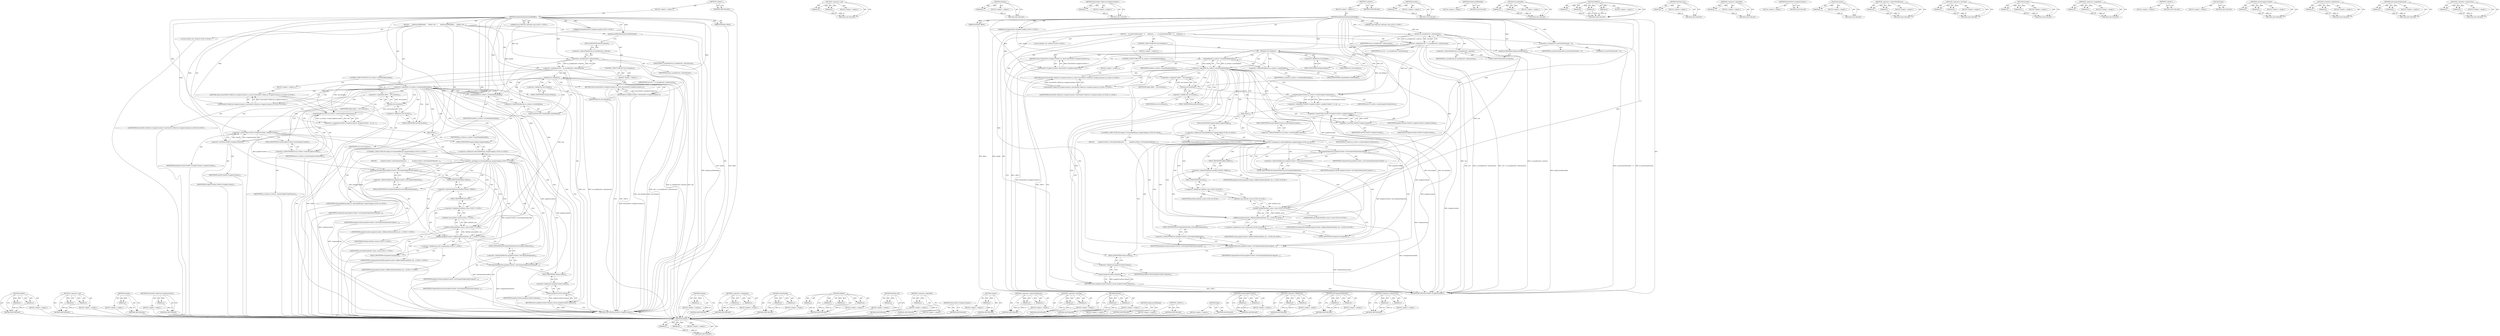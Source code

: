 digraph "&lt;operator&gt;.greaterThan" {
vulnerable_203 [label=<(METHOD,IntRect)>];
vulnerable_204 [label=<(PARAM,p1)>];
vulnerable_205 [label=<(PARAM,p2)>];
vulnerable_206 [label=<(BLOCK,&lt;empty&gt;,&lt;empty&gt;)>];
vulnerable_207 [label=<(METHOD_RETURN,ANY)>];
vulnerable_183 [label=<(METHOD,&lt;operator&gt;.and)>];
vulnerable_184 [label=<(PARAM,p1)>];
vulnerable_185 [label=<(PARAM,p2)>];
vulnerable_186 [label=<(BLOCK,&lt;empty&gt;,&lt;empty&gt;)>];
vulnerable_187 [label=<(METHOD_RETURN,ANY)>];
vulnerable_139 [label=<(METHOD,isEmpty)>];
vulnerable_140 [label=<(PARAM,p1)>];
vulnerable_141 [label=<(BLOCK,&lt;empty&gt;,&lt;empty&gt;)>];
vulnerable_142 [label=<(METHOD_RETURN,ANY)>];
vulnerable_160 [label=<(METHOD,PassOwnPtr&lt;WebCore.GraphicsContext&gt;)>];
vulnerable_161 [label=<(PARAM,p1)>];
vulnerable_162 [label=<(BLOCK,&lt;empty&gt;,&lt;empty&gt;)>];
vulnerable_163 [label=<(METHOD_RETURN,ANY)>];
vulnerable_6 [label=<(METHOD,&lt;global&gt;)<SUB>1</SUB>>];
vulnerable_7 [label=<(BLOCK,&lt;empty&gt;,&lt;empty&gt;)<SUB>1</SUB>>];
vulnerable_8 [label=<(METHOD,beginPaintingOnAvailableBuffer)<SUB>1</SUB>>];
vulnerable_9 [label="<(PARAM,ShareableSurface::Handle&amp; handle)<SUB>1</SUB>>"];
vulnerable_10 [label="<(PARAM,const WebCore::IntSize&amp; size)<SUB>1</SUB>>"];
vulnerable_11 [label=<(PARAM,IntPoint&amp; offset)<SUB>1</SUB>>];
vulnerable_12 [label=<(BLOCK,{
     buildLayoutIfNeeded();
     IntRect rect...,{
     buildLayoutIfNeeded();
     IntRect rect...)<SUB>2</SUB>>];
vulnerable_13 [label=<(buildLayoutIfNeeded,buildLayoutIfNeeded())<SUB>3</SUB>>];
vulnerable_14 [label="<(LOCAL,IntRect rect: IntRect)<SUB>4</SUB>>"];
vulnerable_15 [label=<(&lt;operator&gt;.assignment,rect = m_areaAllocator-&gt;allocate(size))<SUB>4</SUB>>];
vulnerable_16 [label=<(IDENTIFIER,rect,rect = m_areaAllocator-&gt;allocate(size))<SUB>4</SUB>>];
vulnerable_17 [label=<(allocate,m_areaAllocator-&gt;allocate(size))<SUB>4</SUB>>];
vulnerable_18 [label=<(&lt;operator&gt;.indirectFieldAccess,m_areaAllocator-&gt;allocate)<SUB>4</SUB>>];
vulnerable_19 [label=<(IDENTIFIER,m_areaAllocator,m_areaAllocator-&gt;allocate(size))<SUB>4</SUB>>];
vulnerable_20 [label=<(FIELD_IDENTIFIER,allocate,allocate)<SUB>4</SUB>>];
vulnerable_21 [label=<(IDENTIFIER,size,m_areaAllocator-&gt;allocate(size))<SUB>4</SUB>>];
vulnerable_22 [label=<(CONTROL_STRUCTURE,IF,if (rect.isEmpty()))<SUB>6</SUB>>];
vulnerable_23 [label=<(isEmpty,rect.isEmpty())<SUB>6</SUB>>];
vulnerable_24 [label=<(&lt;operator&gt;.fieldAccess,rect.isEmpty)<SUB>6</SUB>>];
vulnerable_25 [label=<(IDENTIFIER,rect,rect.isEmpty())<SUB>6</SUB>>];
vulnerable_26 [label=<(FIELD_IDENTIFIER,isEmpty,isEmpty)<SUB>6</SUB>>];
vulnerable_27 [label=<(BLOCK,&lt;empty&gt;,&lt;empty&gt;)<SUB>7</SUB>>];
vulnerable_28 [label=<(RETURN,return PassOwnPtr&lt;GraphicsContext&gt;();,return PassOwnPtr&lt;GraphicsContext&gt;();)<SUB>7</SUB>>];
vulnerable_29 [label=<(PassOwnPtr&lt;GraphicsContext&gt;,PassOwnPtr&lt;GraphicsContext&gt;())<SUB>7</SUB>>];
vulnerable_30 [label=<(CONTROL_STRUCTURE,IF,if (!m_surface-&gt;createHandle(handle)))<SUB>9</SUB>>];
vulnerable_31 [label=<(&lt;operator&gt;.logicalNot,!m_surface-&gt;createHandle(handle))<SUB>9</SUB>>];
vulnerable_32 [label=<(createHandle,m_surface-&gt;createHandle(handle))<SUB>9</SUB>>];
vulnerable_33 [label=<(&lt;operator&gt;.indirectFieldAccess,m_surface-&gt;createHandle)<SUB>9</SUB>>];
vulnerable_34 [label=<(IDENTIFIER,m_surface,m_surface-&gt;createHandle(handle))<SUB>9</SUB>>];
vulnerable_35 [label=<(FIELD_IDENTIFIER,createHandle,createHandle)<SUB>9</SUB>>];
vulnerable_36 [label=<(IDENTIFIER,handle,m_surface-&gt;createHandle(handle))<SUB>9</SUB>>];
vulnerable_37 [label=<(BLOCK,&lt;empty&gt;,&lt;empty&gt;)<SUB>10</SUB>>];
vulnerable_38 [label="<(RETURN,return PassOwnPtr&lt;WebCore::GraphicsContext&gt;();,return PassOwnPtr&lt;WebCore::GraphicsContext&gt;();)<SUB>10</SUB>>"];
vulnerable_39 [label="<(PassOwnPtr&lt;WebCore.GraphicsContext&gt;,PassOwnPtr&lt;WebCore::GraphicsContext&gt;())<SUB>10</SUB>>"];
vulnerable_40 [label="<(IDENTIFIER,PassOwnPtr&lt;WebCore::GraphicsContext&gt;,PassOwnPtr&lt;WebCore::GraphicsContext&gt;())<SUB>10</SUB>>"];
vulnerable_41 [label=<(&lt;operator&gt;.assignment,offset = rect.location())<SUB>12</SUB>>];
vulnerable_42 [label=<(IDENTIFIER,offset,offset = rect.location())<SUB>12</SUB>>];
vulnerable_43 [label=<(location,rect.location())<SUB>12</SUB>>];
vulnerable_44 [label=<(&lt;operator&gt;.fieldAccess,rect.location)<SUB>12</SUB>>];
vulnerable_45 [label=<(IDENTIFIER,rect,rect.location())<SUB>12</SUB>>];
vulnerable_46 [label=<(FIELD_IDENTIFIER,location,location)<SUB>12</SUB>>];
vulnerable_47 [label=<(&lt;operator&gt;.assignment,OwnPtr&lt;GraphicsContext&gt; graphicsContext = m_sur...)<SUB>13</SUB>>];
vulnerable_48 [label=<(&lt;operator&gt;.greaterThan,OwnPtr&lt;GraphicsContext&gt; graphicsContext)<SUB>13</SUB>>];
vulnerable_49 [label=<(&lt;operator&gt;.lessThan,OwnPtr&lt;GraphicsContext)<SUB>13</SUB>>];
vulnerable_50 [label=<(IDENTIFIER,OwnPtr,OwnPtr&lt;GraphicsContext)<SUB>13</SUB>>];
vulnerable_51 [label=<(IDENTIFIER,GraphicsContext,OwnPtr&lt;GraphicsContext)<SUB>13</SUB>>];
vulnerable_52 [label=<(IDENTIFIER,graphicsContext,OwnPtr&lt;GraphicsContext&gt; graphicsContext)<SUB>13</SUB>>];
vulnerable_53 [label=<(createGraphicsContext,m_surface-&gt;createGraphicsContext(rect))<SUB>13</SUB>>];
vulnerable_54 [label=<(&lt;operator&gt;.indirectFieldAccess,m_surface-&gt;createGraphicsContext)<SUB>13</SUB>>];
vulnerable_55 [label=<(IDENTIFIER,m_surface,m_surface-&gt;createGraphicsContext(rect))<SUB>13</SUB>>];
vulnerable_56 [label=<(FIELD_IDENTIFIER,createGraphicsContext,createGraphicsContext)<SUB>13</SUB>>];
vulnerable_57 [label=<(IDENTIFIER,rect,m_surface-&gt;createGraphicsContext(rect))<SUB>13</SUB>>];
vulnerable_58 [label="<(CONTROL_STRUCTURE,IF,if (flags() &amp; ShareableBitmap::SupportsAlpha))<SUB>15</SUB>>"];
vulnerable_59 [label="<(&lt;operator&gt;.and,flags() &amp; ShareableBitmap::SupportsAlpha)<SUB>15</SUB>>"];
vulnerable_60 [label=<(flags,flags())<SUB>15</SUB>>];
vulnerable_61 [label="<(&lt;operator&gt;.fieldAccess,ShareableBitmap::SupportsAlpha)<SUB>15</SUB>>"];
vulnerable_62 [label="<(IDENTIFIER,ShareableBitmap,flags() &amp; ShareableBitmap::SupportsAlpha)<SUB>15</SUB>>"];
vulnerable_63 [label=<(FIELD_IDENTIFIER,SupportsAlpha,SupportsAlpha)<SUB>15</SUB>>];
vulnerable_64 [label=<(BLOCK,{
        graphicsContext-&gt;setCompositeOperatio...,{
        graphicsContext-&gt;setCompositeOperatio...)<SUB>15</SUB>>];
vulnerable_65 [label=<(setCompositeOperation,graphicsContext-&gt;setCompositeOperation(Composit...)<SUB>16</SUB>>];
vulnerable_66 [label=<(&lt;operator&gt;.indirectFieldAccess,graphicsContext-&gt;setCompositeOperation)<SUB>16</SUB>>];
vulnerable_67 [label=<(IDENTIFIER,graphicsContext,graphicsContext-&gt;setCompositeOperation(Composit...)<SUB>16</SUB>>];
vulnerable_68 [label=<(FIELD_IDENTIFIER,setCompositeOperation,setCompositeOperation)<SUB>16</SUB>>];
vulnerable_69 [label=<(IDENTIFIER,CompositeCopy,graphicsContext-&gt;setCompositeOperation(Composit...)<SUB>16</SUB>>];
vulnerable_70 [label="<(fillRect,graphicsContext-&gt;fillRect(IntRect(IntPoint::zer...)<SUB>17</SUB>>"];
vulnerable_71 [label=<(&lt;operator&gt;.indirectFieldAccess,graphicsContext-&gt;fillRect)<SUB>17</SUB>>];
vulnerable_72 [label="<(IDENTIFIER,graphicsContext,graphicsContext-&gt;fillRect(IntRect(IntPoint::zer...)<SUB>17</SUB>>"];
vulnerable_73 [label=<(FIELD_IDENTIFIER,fillRect,fillRect)<SUB>17</SUB>>];
vulnerable_74 [label="<(IntRect,IntRect(IntPoint::zero(), size))<SUB>17</SUB>>"];
vulnerable_75 [label="<(IntPoint.zero,IntPoint::zero())<SUB>17</SUB>>"];
vulnerable_76 [label="<(&lt;operator&gt;.fieldAccess,IntPoint::zero)<SUB>17</SUB>>"];
vulnerable_77 [label="<(IDENTIFIER,IntPoint,IntPoint::zero())<SUB>17</SUB>>"];
vulnerable_78 [label=<(FIELD_IDENTIFIER,zero,zero)<SUB>17</SUB>>];
vulnerable_79 [label="<(IDENTIFIER,size,IntRect(IntPoint::zero(), size))<SUB>17</SUB>>"];
vulnerable_80 [label="<(&lt;operator&gt;.fieldAccess,Color::transparent)<SUB>17</SUB>>"];
vulnerable_81 [label="<(IDENTIFIER,Color,graphicsContext-&gt;fillRect(IntRect(IntPoint::zer...)<SUB>17</SUB>>"];
vulnerable_82 [label=<(FIELD_IDENTIFIER,transparent,transparent)<SUB>17</SUB>>];
vulnerable_83 [label="<(IDENTIFIER,ColorSpaceDeviceRGB,graphicsContext-&gt;fillRect(IntRect(IntPoint::zer...)<SUB>17</SUB>>"];
vulnerable_84 [label=<(setCompositeOperation,graphicsContext-&gt;setCompositeOperation(Composit...)<SUB>18</SUB>>];
vulnerable_85 [label=<(&lt;operator&gt;.indirectFieldAccess,graphicsContext-&gt;setCompositeOperation)<SUB>18</SUB>>];
vulnerable_86 [label=<(IDENTIFIER,graphicsContext,graphicsContext-&gt;setCompositeOperation(Composit...)<SUB>18</SUB>>];
vulnerable_87 [label=<(FIELD_IDENTIFIER,setCompositeOperation,setCompositeOperation)<SUB>18</SUB>>];
vulnerable_88 [label=<(IDENTIFIER,CompositeSourceOver,graphicsContext-&gt;setCompositeOperation(Composit...)<SUB>18</SUB>>];
vulnerable_89 [label=<(RETURN,return graphicsContext.release();,return graphicsContext.release();)<SUB>21</SUB>>];
vulnerable_90 [label=<(release,graphicsContext.release())<SUB>21</SUB>>];
vulnerable_91 [label=<(&lt;operator&gt;.fieldAccess,graphicsContext.release)<SUB>21</SUB>>];
vulnerable_92 [label=<(IDENTIFIER,graphicsContext,graphicsContext.release())<SUB>21</SUB>>];
vulnerable_93 [label=<(FIELD_IDENTIFIER,release,release)<SUB>21</SUB>>];
vulnerable_94 [label=<(METHOD_RETURN,PassOwnPtr&lt;GraphicsContext&gt;)<SUB>1</SUB>>];
vulnerable_96 [label=<(METHOD_RETURN,ANY)<SUB>1</SUB>>];
vulnerable_164 [label=<(METHOD,location)>];
vulnerable_165 [label=<(PARAM,p1)>];
vulnerable_166 [label=<(BLOCK,&lt;empty&gt;,&lt;empty&gt;)>];
vulnerable_167 [label=<(METHOD_RETURN,ANY)>];
vulnerable_124 [label=<(METHOD,&lt;operator&gt;.assignment)>];
vulnerable_125 [label=<(PARAM,p1)>];
vulnerable_126 [label=<(PARAM,p2)>];
vulnerable_127 [label=<(BLOCK,&lt;empty&gt;,&lt;empty&gt;)>];
vulnerable_128 [label=<(METHOD_RETURN,ANY)>];
vulnerable_155 [label=<(METHOD,createHandle)>];
vulnerable_156 [label=<(PARAM,p1)>];
vulnerable_157 [label=<(PARAM,p2)>];
vulnerable_158 [label=<(BLOCK,&lt;empty&gt;,&lt;empty&gt;)>];
vulnerable_159 [label=<(METHOD_RETURN,ANY)>];
vulnerable_196 [label=<(METHOD,fillRect)>];
vulnerable_197 [label=<(PARAM,p1)>];
vulnerable_198 [label=<(PARAM,p2)>];
vulnerable_199 [label=<(PARAM,p3)>];
vulnerable_200 [label=<(PARAM,p4)>];
vulnerable_201 [label=<(BLOCK,&lt;empty&gt;,&lt;empty&gt;)>];
vulnerable_202 [label=<(METHOD_RETURN,ANY)>];
vulnerable_208 [label=<(METHOD,IntPoint.zero)>];
vulnerable_209 [label=<(PARAM,p1)>];
vulnerable_210 [label=<(BLOCK,&lt;empty&gt;,&lt;empty&gt;)>];
vulnerable_211 [label=<(METHOD_RETURN,ANY)>];
vulnerable_151 [label=<(METHOD,&lt;operator&gt;.logicalNot)>];
vulnerable_152 [label=<(PARAM,p1)>];
vulnerable_153 [label=<(BLOCK,&lt;empty&gt;,&lt;empty&gt;)>];
vulnerable_154 [label=<(METHOD_RETURN,ANY)>];
vulnerable_148 [label=<(METHOD,PassOwnPtr&lt;GraphicsContext&gt;)>];
vulnerable_149 [label=<(BLOCK,&lt;empty&gt;,&lt;empty&gt;)>];
vulnerable_150 [label=<(METHOD_RETURN,ANY)>];
vulnerable_212 [label=<(METHOD,release)>];
vulnerable_213 [label=<(PARAM,p1)>];
vulnerable_214 [label=<(BLOCK,&lt;empty&gt;,&lt;empty&gt;)>];
vulnerable_215 [label=<(METHOD_RETURN,ANY)>];
vulnerable_134 [label=<(METHOD,&lt;operator&gt;.indirectFieldAccess)>];
vulnerable_135 [label=<(PARAM,p1)>];
vulnerable_136 [label=<(PARAM,p2)>];
vulnerable_137 [label=<(BLOCK,&lt;empty&gt;,&lt;empty&gt;)>];
vulnerable_138 [label=<(METHOD_RETURN,ANY)>];
vulnerable_173 [label=<(METHOD,&lt;operator&gt;.lessThan)>];
vulnerable_174 [label=<(PARAM,p1)>];
vulnerable_175 [label=<(PARAM,p2)>];
vulnerable_176 [label=<(BLOCK,&lt;empty&gt;,&lt;empty&gt;)>];
vulnerable_177 [label=<(METHOD_RETURN,ANY)>];
vulnerable_129 [label=<(METHOD,allocate)>];
vulnerable_130 [label=<(PARAM,p1)>];
vulnerable_131 [label=<(PARAM,p2)>];
vulnerable_132 [label=<(BLOCK,&lt;empty&gt;,&lt;empty&gt;)>];
vulnerable_133 [label=<(METHOD_RETURN,ANY)>];
vulnerable_121 [label=<(METHOD,buildLayoutIfNeeded)>];
vulnerable_122 [label=<(BLOCK,&lt;empty&gt;,&lt;empty&gt;)>];
vulnerable_123 [label=<(METHOD_RETURN,ANY)>];
vulnerable_115 [label=<(METHOD,&lt;global&gt;)<SUB>1</SUB>>];
vulnerable_116 [label=<(BLOCK,&lt;empty&gt;,&lt;empty&gt;)>];
vulnerable_117 [label=<(METHOD_RETURN,ANY)>];
vulnerable_188 [label=<(METHOD,flags)>];
vulnerable_189 [label=<(BLOCK,&lt;empty&gt;,&lt;empty&gt;)>];
vulnerable_190 [label=<(METHOD_RETURN,ANY)>];
vulnerable_178 [label=<(METHOD,createGraphicsContext)>];
vulnerable_179 [label=<(PARAM,p1)>];
vulnerable_180 [label=<(PARAM,p2)>];
vulnerable_181 [label=<(BLOCK,&lt;empty&gt;,&lt;empty&gt;)>];
vulnerable_182 [label=<(METHOD_RETURN,ANY)>];
vulnerable_143 [label=<(METHOD,&lt;operator&gt;.fieldAccess)>];
vulnerable_144 [label=<(PARAM,p1)>];
vulnerable_145 [label=<(PARAM,p2)>];
vulnerable_146 [label=<(BLOCK,&lt;empty&gt;,&lt;empty&gt;)>];
vulnerable_147 [label=<(METHOD_RETURN,ANY)>];
vulnerable_191 [label=<(METHOD,setCompositeOperation)>];
vulnerable_192 [label=<(PARAM,p1)>];
vulnerable_193 [label=<(PARAM,p2)>];
vulnerable_194 [label=<(BLOCK,&lt;empty&gt;,&lt;empty&gt;)>];
vulnerable_195 [label=<(METHOD_RETURN,ANY)>];
vulnerable_168 [label=<(METHOD,&lt;operator&gt;.greaterThan)>];
vulnerable_169 [label=<(PARAM,p1)>];
vulnerable_170 [label=<(PARAM,p2)>];
vulnerable_171 [label=<(BLOCK,&lt;empty&gt;,&lt;empty&gt;)>];
vulnerable_172 [label=<(METHOD_RETURN,ANY)>];
fixed_208 [label=<(METHOD,IntRect)>];
fixed_209 [label=<(PARAM,p1)>];
fixed_210 [label=<(PARAM,p2)>];
fixed_211 [label=<(BLOCK,&lt;empty&gt;,&lt;empty&gt;)>];
fixed_212 [label=<(METHOD_RETURN,ANY)>];
fixed_188 [label=<(METHOD,&lt;operator&gt;.and)>];
fixed_189 [label=<(PARAM,p1)>];
fixed_190 [label=<(PARAM,p2)>];
fixed_191 [label=<(BLOCK,&lt;empty&gt;,&lt;empty&gt;)>];
fixed_192 [label=<(METHOD_RETURN,ANY)>];
fixed_144 [label=<(METHOD,isEmpty)>];
fixed_145 [label=<(PARAM,p1)>];
fixed_146 [label=<(BLOCK,&lt;empty&gt;,&lt;empty&gt;)>];
fixed_147 [label=<(METHOD_RETURN,ANY)>];
fixed_165 [label=<(METHOD,PassOwnPtr&lt;WebCore.GraphicsContext&gt;)>];
fixed_166 [label=<(PARAM,p1)>];
fixed_167 [label=<(BLOCK,&lt;empty&gt;,&lt;empty&gt;)>];
fixed_168 [label=<(METHOD_RETURN,ANY)>];
fixed_6 [label=<(METHOD,&lt;global&gt;)<SUB>1</SUB>>];
fixed_7 [label=<(BLOCK,&lt;empty&gt;,&lt;empty&gt;)<SUB>1</SUB>>];
fixed_8 [label=<(METHOD,beginPaintingOnAvailableBuffer)<SUB>1</SUB>>];
fixed_9 [label="<(PARAM,ShareableSurface::Handle&amp; handle)<SUB>1</SUB>>"];
fixed_10 [label="<(PARAM,const WebCore::IntSize&amp; size)<SUB>1</SUB>>"];
fixed_11 [label=<(PARAM,IntPoint&amp; offset)<SUB>1</SUB>>];
fixed_12 [label=<(BLOCK,{
    m_inactivityInSeconds = 0;
     buildLayo...,{
    m_inactivityInSeconds = 0;
     buildLayo...)<SUB>2</SUB>>];
fixed_13 [label=<(&lt;operator&gt;.assignment,m_inactivityInSeconds = 0)<SUB>3</SUB>>];
fixed_14 [label=<(IDENTIFIER,m_inactivityInSeconds,m_inactivityInSeconds = 0)<SUB>3</SUB>>];
fixed_15 [label=<(LITERAL,0,m_inactivityInSeconds = 0)<SUB>3</SUB>>];
fixed_16 [label=<(buildLayoutIfNeeded,buildLayoutIfNeeded())<SUB>4</SUB>>];
fixed_17 [label="<(LOCAL,IntRect rect: IntRect)<SUB>5</SUB>>"];
fixed_18 [label=<(&lt;operator&gt;.assignment,rect = m_areaAllocator-&gt;allocate(size))<SUB>5</SUB>>];
fixed_19 [label=<(IDENTIFIER,rect,rect = m_areaAllocator-&gt;allocate(size))<SUB>5</SUB>>];
fixed_20 [label=<(allocate,m_areaAllocator-&gt;allocate(size))<SUB>5</SUB>>];
fixed_21 [label=<(&lt;operator&gt;.indirectFieldAccess,m_areaAllocator-&gt;allocate)<SUB>5</SUB>>];
fixed_22 [label=<(IDENTIFIER,m_areaAllocator,m_areaAllocator-&gt;allocate(size))<SUB>5</SUB>>];
fixed_23 [label=<(FIELD_IDENTIFIER,allocate,allocate)<SUB>5</SUB>>];
fixed_24 [label=<(IDENTIFIER,size,m_areaAllocator-&gt;allocate(size))<SUB>5</SUB>>];
fixed_25 [label=<(CONTROL_STRUCTURE,IF,if (rect.isEmpty()))<SUB>7</SUB>>];
fixed_26 [label=<(isEmpty,rect.isEmpty())<SUB>7</SUB>>];
fixed_27 [label=<(&lt;operator&gt;.fieldAccess,rect.isEmpty)<SUB>7</SUB>>];
fixed_28 [label=<(IDENTIFIER,rect,rect.isEmpty())<SUB>7</SUB>>];
fixed_29 [label=<(FIELD_IDENTIFIER,isEmpty,isEmpty)<SUB>7</SUB>>];
fixed_30 [label=<(BLOCK,&lt;empty&gt;,&lt;empty&gt;)<SUB>8</SUB>>];
fixed_31 [label=<(RETURN,return PassOwnPtr&lt;GraphicsContext&gt;();,return PassOwnPtr&lt;GraphicsContext&gt;();)<SUB>8</SUB>>];
fixed_32 [label=<(PassOwnPtr&lt;GraphicsContext&gt;,PassOwnPtr&lt;GraphicsContext&gt;())<SUB>8</SUB>>];
fixed_33 [label=<(CONTROL_STRUCTURE,IF,if (!m_surface-&gt;createHandle(handle)))<SUB>10</SUB>>];
fixed_34 [label=<(&lt;operator&gt;.logicalNot,!m_surface-&gt;createHandle(handle))<SUB>10</SUB>>];
fixed_35 [label=<(createHandle,m_surface-&gt;createHandle(handle))<SUB>10</SUB>>];
fixed_36 [label=<(&lt;operator&gt;.indirectFieldAccess,m_surface-&gt;createHandle)<SUB>10</SUB>>];
fixed_37 [label=<(IDENTIFIER,m_surface,m_surface-&gt;createHandle(handle))<SUB>10</SUB>>];
fixed_38 [label=<(FIELD_IDENTIFIER,createHandle,createHandle)<SUB>10</SUB>>];
fixed_39 [label=<(IDENTIFIER,handle,m_surface-&gt;createHandle(handle))<SUB>10</SUB>>];
fixed_40 [label=<(BLOCK,&lt;empty&gt;,&lt;empty&gt;)<SUB>11</SUB>>];
fixed_41 [label="<(RETURN,return PassOwnPtr&lt;WebCore::GraphicsContext&gt;();,return PassOwnPtr&lt;WebCore::GraphicsContext&gt;();)<SUB>11</SUB>>"];
fixed_42 [label="<(PassOwnPtr&lt;WebCore.GraphicsContext&gt;,PassOwnPtr&lt;WebCore::GraphicsContext&gt;())<SUB>11</SUB>>"];
fixed_43 [label="<(IDENTIFIER,PassOwnPtr&lt;WebCore::GraphicsContext&gt;,PassOwnPtr&lt;WebCore::GraphicsContext&gt;())<SUB>11</SUB>>"];
fixed_44 [label=<(&lt;operator&gt;.assignment,offset = rect.location())<SUB>13</SUB>>];
fixed_45 [label=<(IDENTIFIER,offset,offset = rect.location())<SUB>13</SUB>>];
fixed_46 [label=<(location,rect.location())<SUB>13</SUB>>];
fixed_47 [label=<(&lt;operator&gt;.fieldAccess,rect.location)<SUB>13</SUB>>];
fixed_48 [label=<(IDENTIFIER,rect,rect.location())<SUB>13</SUB>>];
fixed_49 [label=<(FIELD_IDENTIFIER,location,location)<SUB>13</SUB>>];
fixed_50 [label=<(&lt;operator&gt;.assignment,OwnPtr&lt;GraphicsContext&gt; graphicsContext = m_sur...)<SUB>14</SUB>>];
fixed_51 [label=<(&lt;operator&gt;.greaterThan,OwnPtr&lt;GraphicsContext&gt; graphicsContext)<SUB>14</SUB>>];
fixed_52 [label=<(&lt;operator&gt;.lessThan,OwnPtr&lt;GraphicsContext)<SUB>14</SUB>>];
fixed_53 [label=<(IDENTIFIER,OwnPtr,OwnPtr&lt;GraphicsContext)<SUB>14</SUB>>];
fixed_54 [label=<(IDENTIFIER,GraphicsContext,OwnPtr&lt;GraphicsContext)<SUB>14</SUB>>];
fixed_55 [label=<(IDENTIFIER,graphicsContext,OwnPtr&lt;GraphicsContext&gt; graphicsContext)<SUB>14</SUB>>];
fixed_56 [label=<(createGraphicsContext,m_surface-&gt;createGraphicsContext(rect))<SUB>14</SUB>>];
fixed_57 [label=<(&lt;operator&gt;.indirectFieldAccess,m_surface-&gt;createGraphicsContext)<SUB>14</SUB>>];
fixed_58 [label=<(IDENTIFIER,m_surface,m_surface-&gt;createGraphicsContext(rect))<SUB>14</SUB>>];
fixed_59 [label=<(FIELD_IDENTIFIER,createGraphicsContext,createGraphicsContext)<SUB>14</SUB>>];
fixed_60 [label=<(IDENTIFIER,rect,m_surface-&gt;createGraphicsContext(rect))<SUB>14</SUB>>];
fixed_61 [label="<(CONTROL_STRUCTURE,IF,if (flags() &amp; ShareableBitmap::SupportsAlpha))<SUB>16</SUB>>"];
fixed_62 [label="<(&lt;operator&gt;.and,flags() &amp; ShareableBitmap::SupportsAlpha)<SUB>16</SUB>>"];
fixed_63 [label=<(flags,flags())<SUB>16</SUB>>];
fixed_64 [label="<(&lt;operator&gt;.fieldAccess,ShareableBitmap::SupportsAlpha)<SUB>16</SUB>>"];
fixed_65 [label="<(IDENTIFIER,ShareableBitmap,flags() &amp; ShareableBitmap::SupportsAlpha)<SUB>16</SUB>>"];
fixed_66 [label=<(FIELD_IDENTIFIER,SupportsAlpha,SupportsAlpha)<SUB>16</SUB>>];
fixed_67 [label=<(BLOCK,{
        graphicsContext-&gt;setCompositeOperatio...,{
        graphicsContext-&gt;setCompositeOperatio...)<SUB>16</SUB>>];
fixed_68 [label=<(setCompositeOperation,graphicsContext-&gt;setCompositeOperation(Composit...)<SUB>17</SUB>>];
fixed_69 [label=<(&lt;operator&gt;.indirectFieldAccess,graphicsContext-&gt;setCompositeOperation)<SUB>17</SUB>>];
fixed_70 [label=<(IDENTIFIER,graphicsContext,graphicsContext-&gt;setCompositeOperation(Composit...)<SUB>17</SUB>>];
fixed_71 [label=<(FIELD_IDENTIFIER,setCompositeOperation,setCompositeOperation)<SUB>17</SUB>>];
fixed_72 [label=<(IDENTIFIER,CompositeCopy,graphicsContext-&gt;setCompositeOperation(Composit...)<SUB>17</SUB>>];
fixed_73 [label="<(fillRect,graphicsContext-&gt;fillRect(IntRect(IntPoint::zer...)<SUB>18</SUB>>"];
fixed_74 [label=<(&lt;operator&gt;.indirectFieldAccess,graphicsContext-&gt;fillRect)<SUB>18</SUB>>];
fixed_75 [label="<(IDENTIFIER,graphicsContext,graphicsContext-&gt;fillRect(IntRect(IntPoint::zer...)<SUB>18</SUB>>"];
fixed_76 [label=<(FIELD_IDENTIFIER,fillRect,fillRect)<SUB>18</SUB>>];
fixed_77 [label="<(IntRect,IntRect(IntPoint::zero(), size))<SUB>18</SUB>>"];
fixed_78 [label="<(IntPoint.zero,IntPoint::zero())<SUB>18</SUB>>"];
fixed_79 [label="<(&lt;operator&gt;.fieldAccess,IntPoint::zero)<SUB>18</SUB>>"];
fixed_80 [label="<(IDENTIFIER,IntPoint,IntPoint::zero())<SUB>18</SUB>>"];
fixed_81 [label=<(FIELD_IDENTIFIER,zero,zero)<SUB>18</SUB>>];
fixed_82 [label="<(IDENTIFIER,size,IntRect(IntPoint::zero(), size))<SUB>18</SUB>>"];
fixed_83 [label="<(&lt;operator&gt;.fieldAccess,Color::transparent)<SUB>18</SUB>>"];
fixed_84 [label="<(IDENTIFIER,Color,graphicsContext-&gt;fillRect(IntRect(IntPoint::zer...)<SUB>18</SUB>>"];
fixed_85 [label=<(FIELD_IDENTIFIER,transparent,transparent)<SUB>18</SUB>>];
fixed_86 [label="<(IDENTIFIER,ColorSpaceDeviceRGB,graphicsContext-&gt;fillRect(IntRect(IntPoint::zer...)<SUB>18</SUB>>"];
fixed_87 [label=<(setCompositeOperation,graphicsContext-&gt;setCompositeOperation(Composit...)<SUB>19</SUB>>];
fixed_88 [label=<(&lt;operator&gt;.indirectFieldAccess,graphicsContext-&gt;setCompositeOperation)<SUB>19</SUB>>];
fixed_89 [label=<(IDENTIFIER,graphicsContext,graphicsContext-&gt;setCompositeOperation(Composit...)<SUB>19</SUB>>];
fixed_90 [label=<(FIELD_IDENTIFIER,setCompositeOperation,setCompositeOperation)<SUB>19</SUB>>];
fixed_91 [label=<(IDENTIFIER,CompositeSourceOver,graphicsContext-&gt;setCompositeOperation(Composit...)<SUB>19</SUB>>];
fixed_92 [label=<(RETURN,return graphicsContext.release();,return graphicsContext.release();)<SUB>22</SUB>>];
fixed_93 [label=<(release,graphicsContext.release())<SUB>22</SUB>>];
fixed_94 [label=<(&lt;operator&gt;.fieldAccess,graphicsContext.release)<SUB>22</SUB>>];
fixed_95 [label=<(IDENTIFIER,graphicsContext,graphicsContext.release())<SUB>22</SUB>>];
fixed_96 [label=<(FIELD_IDENTIFIER,release,release)<SUB>22</SUB>>];
fixed_97 [label=<(METHOD_RETURN,PassOwnPtr&lt;GraphicsContext&gt;)<SUB>1</SUB>>];
fixed_99 [label=<(METHOD_RETURN,ANY)<SUB>1</SUB>>];
fixed_169 [label=<(METHOD,location)>];
fixed_170 [label=<(PARAM,p1)>];
fixed_171 [label=<(BLOCK,&lt;empty&gt;,&lt;empty&gt;)>];
fixed_172 [label=<(METHOD_RETURN,ANY)>];
fixed_131 [label=<(METHOD,buildLayoutIfNeeded)>];
fixed_132 [label=<(BLOCK,&lt;empty&gt;,&lt;empty&gt;)>];
fixed_133 [label=<(METHOD_RETURN,ANY)>];
fixed_160 [label=<(METHOD,createHandle)>];
fixed_161 [label=<(PARAM,p1)>];
fixed_162 [label=<(PARAM,p2)>];
fixed_163 [label=<(BLOCK,&lt;empty&gt;,&lt;empty&gt;)>];
fixed_164 [label=<(METHOD_RETURN,ANY)>];
fixed_201 [label=<(METHOD,fillRect)>];
fixed_202 [label=<(PARAM,p1)>];
fixed_203 [label=<(PARAM,p2)>];
fixed_204 [label=<(PARAM,p3)>];
fixed_205 [label=<(PARAM,p4)>];
fixed_206 [label=<(BLOCK,&lt;empty&gt;,&lt;empty&gt;)>];
fixed_207 [label=<(METHOD_RETURN,ANY)>];
fixed_213 [label=<(METHOD,IntPoint.zero)>];
fixed_214 [label=<(PARAM,p1)>];
fixed_215 [label=<(BLOCK,&lt;empty&gt;,&lt;empty&gt;)>];
fixed_216 [label=<(METHOD_RETURN,ANY)>];
fixed_156 [label=<(METHOD,&lt;operator&gt;.logicalNot)>];
fixed_157 [label=<(PARAM,p1)>];
fixed_158 [label=<(BLOCK,&lt;empty&gt;,&lt;empty&gt;)>];
fixed_159 [label=<(METHOD_RETURN,ANY)>];
fixed_153 [label=<(METHOD,PassOwnPtr&lt;GraphicsContext&gt;)>];
fixed_154 [label=<(BLOCK,&lt;empty&gt;,&lt;empty&gt;)>];
fixed_155 [label=<(METHOD_RETURN,ANY)>];
fixed_217 [label=<(METHOD,release)>];
fixed_218 [label=<(PARAM,p1)>];
fixed_219 [label=<(BLOCK,&lt;empty&gt;,&lt;empty&gt;)>];
fixed_220 [label=<(METHOD_RETURN,ANY)>];
fixed_139 [label=<(METHOD,&lt;operator&gt;.indirectFieldAccess)>];
fixed_140 [label=<(PARAM,p1)>];
fixed_141 [label=<(PARAM,p2)>];
fixed_142 [label=<(BLOCK,&lt;empty&gt;,&lt;empty&gt;)>];
fixed_143 [label=<(METHOD_RETURN,ANY)>];
fixed_178 [label=<(METHOD,&lt;operator&gt;.lessThan)>];
fixed_179 [label=<(PARAM,p1)>];
fixed_180 [label=<(PARAM,p2)>];
fixed_181 [label=<(BLOCK,&lt;empty&gt;,&lt;empty&gt;)>];
fixed_182 [label=<(METHOD_RETURN,ANY)>];
fixed_134 [label=<(METHOD,allocate)>];
fixed_135 [label=<(PARAM,p1)>];
fixed_136 [label=<(PARAM,p2)>];
fixed_137 [label=<(BLOCK,&lt;empty&gt;,&lt;empty&gt;)>];
fixed_138 [label=<(METHOD_RETURN,ANY)>];
fixed_126 [label=<(METHOD,&lt;operator&gt;.assignment)>];
fixed_127 [label=<(PARAM,p1)>];
fixed_128 [label=<(PARAM,p2)>];
fixed_129 [label=<(BLOCK,&lt;empty&gt;,&lt;empty&gt;)>];
fixed_130 [label=<(METHOD_RETURN,ANY)>];
fixed_120 [label=<(METHOD,&lt;global&gt;)<SUB>1</SUB>>];
fixed_121 [label=<(BLOCK,&lt;empty&gt;,&lt;empty&gt;)>];
fixed_122 [label=<(METHOD_RETURN,ANY)>];
fixed_193 [label=<(METHOD,flags)>];
fixed_194 [label=<(BLOCK,&lt;empty&gt;,&lt;empty&gt;)>];
fixed_195 [label=<(METHOD_RETURN,ANY)>];
fixed_183 [label=<(METHOD,createGraphicsContext)>];
fixed_184 [label=<(PARAM,p1)>];
fixed_185 [label=<(PARAM,p2)>];
fixed_186 [label=<(BLOCK,&lt;empty&gt;,&lt;empty&gt;)>];
fixed_187 [label=<(METHOD_RETURN,ANY)>];
fixed_148 [label=<(METHOD,&lt;operator&gt;.fieldAccess)>];
fixed_149 [label=<(PARAM,p1)>];
fixed_150 [label=<(PARAM,p2)>];
fixed_151 [label=<(BLOCK,&lt;empty&gt;,&lt;empty&gt;)>];
fixed_152 [label=<(METHOD_RETURN,ANY)>];
fixed_196 [label=<(METHOD,setCompositeOperation)>];
fixed_197 [label=<(PARAM,p1)>];
fixed_198 [label=<(PARAM,p2)>];
fixed_199 [label=<(BLOCK,&lt;empty&gt;,&lt;empty&gt;)>];
fixed_200 [label=<(METHOD_RETURN,ANY)>];
fixed_173 [label=<(METHOD,&lt;operator&gt;.greaterThan)>];
fixed_174 [label=<(PARAM,p1)>];
fixed_175 [label=<(PARAM,p2)>];
fixed_176 [label=<(BLOCK,&lt;empty&gt;,&lt;empty&gt;)>];
fixed_177 [label=<(METHOD_RETURN,ANY)>];
vulnerable_203 -> vulnerable_204  [key=0, label="AST: "];
vulnerable_203 -> vulnerable_204  [key=1, label="DDG: "];
vulnerable_203 -> vulnerable_206  [key=0, label="AST: "];
vulnerable_203 -> vulnerable_205  [key=0, label="AST: "];
vulnerable_203 -> vulnerable_205  [key=1, label="DDG: "];
vulnerable_203 -> vulnerable_207  [key=0, label="AST: "];
vulnerable_203 -> vulnerable_207  [key=1, label="CFG: "];
vulnerable_204 -> vulnerable_207  [key=0, label="DDG: p1"];
vulnerable_205 -> vulnerable_207  [key=0, label="DDG: p2"];
vulnerable_206 -> fixed_208  [key=0];
vulnerable_207 -> fixed_208  [key=0];
vulnerable_183 -> vulnerable_184  [key=0, label="AST: "];
vulnerable_183 -> vulnerable_184  [key=1, label="DDG: "];
vulnerable_183 -> vulnerable_186  [key=0, label="AST: "];
vulnerable_183 -> vulnerable_185  [key=0, label="AST: "];
vulnerable_183 -> vulnerable_185  [key=1, label="DDG: "];
vulnerable_183 -> vulnerable_187  [key=0, label="AST: "];
vulnerable_183 -> vulnerable_187  [key=1, label="CFG: "];
vulnerable_184 -> vulnerable_187  [key=0, label="DDG: p1"];
vulnerable_185 -> vulnerable_187  [key=0, label="DDG: p2"];
vulnerable_186 -> fixed_208  [key=0];
vulnerable_187 -> fixed_208  [key=0];
vulnerable_139 -> vulnerable_140  [key=0, label="AST: "];
vulnerable_139 -> vulnerable_140  [key=1, label="DDG: "];
vulnerable_139 -> vulnerable_141  [key=0, label="AST: "];
vulnerable_139 -> vulnerable_142  [key=0, label="AST: "];
vulnerable_139 -> vulnerable_142  [key=1, label="CFG: "];
vulnerable_140 -> vulnerable_142  [key=0, label="DDG: p1"];
vulnerable_141 -> fixed_208  [key=0];
vulnerable_142 -> fixed_208  [key=0];
vulnerable_160 -> vulnerable_161  [key=0, label="AST: "];
vulnerable_160 -> vulnerable_161  [key=1, label="DDG: "];
vulnerable_160 -> vulnerable_162  [key=0, label="AST: "];
vulnerable_160 -> vulnerable_163  [key=0, label="AST: "];
vulnerable_160 -> vulnerable_163  [key=1, label="CFG: "];
vulnerable_161 -> vulnerable_163  [key=0, label="DDG: p1"];
vulnerable_162 -> fixed_208  [key=0];
vulnerable_163 -> fixed_208  [key=0];
vulnerable_6 -> vulnerable_7  [key=0, label="AST: "];
vulnerable_6 -> vulnerable_96  [key=0, label="AST: "];
vulnerable_6 -> vulnerable_96  [key=1, label="CFG: "];
vulnerable_7 -> vulnerable_8  [key=0, label="AST: "];
vulnerable_8 -> vulnerable_9  [key=0, label="AST: "];
vulnerable_8 -> vulnerable_9  [key=1, label="DDG: "];
vulnerable_8 -> vulnerable_10  [key=0, label="AST: "];
vulnerable_8 -> vulnerable_10  [key=1, label="DDG: "];
vulnerable_8 -> vulnerable_11  [key=0, label="AST: "];
vulnerable_8 -> vulnerable_11  [key=1, label="DDG: "];
vulnerable_8 -> vulnerable_12  [key=0, label="AST: "];
vulnerable_8 -> vulnerable_94  [key=0, label="AST: "];
vulnerable_8 -> vulnerable_13  [key=0, label="CFG: "];
vulnerable_8 -> vulnerable_13  [key=1, label="DDG: "];
vulnerable_8 -> vulnerable_17  [key=0, label="DDG: "];
vulnerable_8 -> vulnerable_48  [key=0, label="DDG: "];
vulnerable_8 -> vulnerable_53  [key=0, label="DDG: "];
vulnerable_8 -> vulnerable_59  [key=0, label="DDG: "];
vulnerable_8 -> vulnerable_29  [key=0, label="DDG: "];
vulnerable_8 -> vulnerable_32  [key=0, label="DDG: "];
vulnerable_8 -> vulnerable_49  [key=0, label="DDG: "];
vulnerable_8 -> vulnerable_65  [key=0, label="DDG: "];
vulnerable_8 -> vulnerable_70  [key=0, label="DDG: "];
vulnerable_8 -> vulnerable_84  [key=0, label="DDG: "];
vulnerable_8 -> vulnerable_39  [key=0, label="DDG: "];
vulnerable_8 -> vulnerable_74  [key=0, label="DDG: "];
vulnerable_9 -> vulnerable_94  [key=0, label="DDG: handle"];
vulnerable_9 -> vulnerable_32  [key=0, label="DDG: handle"];
vulnerable_10 -> vulnerable_17  [key=0, label="DDG: size"];
vulnerable_11 -> vulnerable_94  [key=0, label="DDG: offset"];
vulnerable_12 -> vulnerable_13  [key=0, label="AST: "];
vulnerable_12 -> vulnerable_14  [key=0, label="AST: "];
vulnerable_12 -> vulnerable_15  [key=0, label="AST: "];
vulnerable_12 -> vulnerable_22  [key=0, label="AST: "];
vulnerable_12 -> vulnerable_30  [key=0, label="AST: "];
vulnerable_12 -> vulnerable_41  [key=0, label="AST: "];
vulnerable_12 -> vulnerable_47  [key=0, label="AST: "];
vulnerable_12 -> vulnerable_58  [key=0, label="AST: "];
vulnerable_12 -> vulnerable_89  [key=0, label="AST: "];
vulnerable_13 -> vulnerable_20  [key=0, label="CFG: "];
vulnerable_13 -> vulnerable_94  [key=0, label="DDG: buildLayoutIfNeeded()"];
vulnerable_14 -> fixed_208  [key=0];
vulnerable_15 -> vulnerable_16  [key=0, label="AST: "];
vulnerable_15 -> vulnerable_17  [key=0, label="AST: "];
vulnerable_15 -> vulnerable_26  [key=0, label="CFG: "];
vulnerable_15 -> vulnerable_94  [key=0, label="DDG: rect"];
vulnerable_15 -> vulnerable_94  [key=1, label="DDG: m_areaAllocator-&gt;allocate(size)"];
vulnerable_15 -> vulnerable_94  [key=2, label="DDG: rect = m_areaAllocator-&gt;allocate(size)"];
vulnerable_15 -> vulnerable_23  [key=0, label="DDG: rect"];
vulnerable_15 -> vulnerable_43  [key=0, label="DDG: rect"];
vulnerable_15 -> vulnerable_53  [key=0, label="DDG: rect"];
vulnerable_16 -> fixed_208  [key=0];
vulnerable_17 -> vulnerable_18  [key=0, label="AST: "];
vulnerable_17 -> vulnerable_21  [key=0, label="AST: "];
vulnerable_17 -> vulnerable_15  [key=0, label="CFG: "];
vulnerable_17 -> vulnerable_15  [key=1, label="DDG: m_areaAllocator-&gt;allocate"];
vulnerable_17 -> vulnerable_15  [key=2, label="DDG: size"];
vulnerable_17 -> vulnerable_94  [key=0, label="DDG: m_areaAllocator-&gt;allocate"];
vulnerable_17 -> vulnerable_94  [key=1, label="DDG: size"];
vulnerable_17 -> vulnerable_74  [key=0, label="DDG: size"];
vulnerable_18 -> vulnerable_19  [key=0, label="AST: "];
vulnerable_18 -> vulnerable_20  [key=0, label="AST: "];
vulnerable_18 -> vulnerable_17  [key=0, label="CFG: "];
vulnerable_19 -> fixed_208  [key=0];
vulnerable_20 -> vulnerable_18  [key=0, label="CFG: "];
vulnerable_21 -> fixed_208  [key=0];
vulnerable_22 -> vulnerable_23  [key=0, label="AST: "];
vulnerable_22 -> vulnerable_27  [key=0, label="AST: "];
vulnerable_23 -> vulnerable_24  [key=0, label="AST: "];
vulnerable_23 -> vulnerable_29  [key=0, label="CFG: "];
vulnerable_23 -> vulnerable_29  [key=1, label="CDG: "];
vulnerable_23 -> vulnerable_35  [key=0, label="CFG: "];
vulnerable_23 -> vulnerable_35  [key=1, label="CDG: "];
vulnerable_23 -> vulnerable_94  [key=0, label="DDG: rect.isEmpty"];
vulnerable_23 -> vulnerable_94  [key=1, label="DDG: rect.isEmpty()"];
vulnerable_23 -> vulnerable_53  [key=0, label="DDG: rect.isEmpty"];
vulnerable_23 -> vulnerable_32  [key=0, label="CDG: "];
vulnerable_23 -> vulnerable_28  [key=0, label="CDG: "];
vulnerable_23 -> vulnerable_33  [key=0, label="CDG: "];
vulnerable_23 -> vulnerable_31  [key=0, label="CDG: "];
vulnerable_24 -> vulnerable_25  [key=0, label="AST: "];
vulnerable_24 -> vulnerable_26  [key=0, label="AST: "];
vulnerable_24 -> vulnerable_23  [key=0, label="CFG: "];
vulnerable_25 -> fixed_208  [key=0];
vulnerable_26 -> vulnerable_24  [key=0, label="CFG: "];
vulnerable_27 -> vulnerable_28  [key=0, label="AST: "];
vulnerable_28 -> vulnerable_29  [key=0, label="AST: "];
vulnerable_28 -> vulnerable_94  [key=0, label="CFG: "];
vulnerable_28 -> vulnerable_94  [key=1, label="DDG: &lt;RET&gt;"];
vulnerable_29 -> vulnerable_28  [key=0, label="CFG: "];
vulnerable_29 -> vulnerable_28  [key=1, label="DDG: PassOwnPtr&lt;GraphicsContext&gt;()"];
vulnerable_29 -> vulnerable_94  [key=0, label="DDG: PassOwnPtr&lt;GraphicsContext&gt;()"];
vulnerable_30 -> vulnerable_31  [key=0, label="AST: "];
vulnerable_30 -> vulnerable_37  [key=0, label="AST: "];
vulnerable_31 -> vulnerable_32  [key=0, label="AST: "];
vulnerable_31 -> vulnerable_39  [key=0, label="CFG: "];
vulnerable_31 -> vulnerable_39  [key=1, label="CDG: "];
vulnerable_31 -> vulnerable_46  [key=0, label="CFG: "];
vulnerable_31 -> vulnerable_46  [key=1, label="CDG: "];
vulnerable_31 -> vulnerable_47  [key=0, label="CDG: "];
vulnerable_31 -> vulnerable_48  [key=0, label="CDG: "];
vulnerable_31 -> vulnerable_49  [key=0, label="CDG: "];
vulnerable_31 -> vulnerable_60  [key=0, label="CDG: "];
vulnerable_31 -> vulnerable_89  [key=0, label="CDG: "];
vulnerable_31 -> vulnerable_38  [key=0, label="CDG: "];
vulnerable_31 -> vulnerable_56  [key=0, label="CDG: "];
vulnerable_31 -> vulnerable_59  [key=0, label="CDG: "];
vulnerable_31 -> vulnerable_91  [key=0, label="CDG: "];
vulnerable_31 -> vulnerable_44  [key=0, label="CDG: "];
vulnerable_31 -> vulnerable_93  [key=0, label="CDG: "];
vulnerable_31 -> vulnerable_90  [key=0, label="CDG: "];
vulnerable_31 -> vulnerable_54  [key=0, label="CDG: "];
vulnerable_31 -> vulnerable_43  [key=0, label="CDG: "];
vulnerable_31 -> vulnerable_61  [key=0, label="CDG: "];
vulnerable_31 -> vulnerable_53  [key=0, label="CDG: "];
vulnerable_31 -> vulnerable_41  [key=0, label="CDG: "];
vulnerable_31 -> vulnerable_63  [key=0, label="CDG: "];
vulnerable_32 -> vulnerable_33  [key=0, label="AST: "];
vulnerable_32 -> vulnerable_36  [key=0, label="AST: "];
vulnerable_32 -> vulnerable_31  [key=0, label="CFG: "];
vulnerable_32 -> vulnerable_31  [key=1, label="DDG: m_surface-&gt;createHandle"];
vulnerable_32 -> vulnerable_31  [key=2, label="DDG: handle"];
vulnerable_33 -> vulnerable_34  [key=0, label="AST: "];
vulnerable_33 -> vulnerable_35  [key=0, label="AST: "];
vulnerable_33 -> vulnerable_32  [key=0, label="CFG: "];
vulnerable_34 -> fixed_208  [key=0];
vulnerable_35 -> vulnerable_33  [key=0, label="CFG: "];
vulnerable_36 -> fixed_208  [key=0];
vulnerable_37 -> vulnerable_38  [key=0, label="AST: "];
vulnerable_38 -> vulnerable_39  [key=0, label="AST: "];
vulnerable_38 -> vulnerable_94  [key=0, label="CFG: "];
vulnerable_38 -> vulnerable_94  [key=1, label="DDG: &lt;RET&gt;"];
vulnerable_39 -> vulnerable_40  [key=0, label="AST: "];
vulnerable_39 -> vulnerable_38  [key=0, label="CFG: "];
vulnerable_39 -> vulnerable_38  [key=1, label="DDG: PassOwnPtr&lt;WebCore::GraphicsContext&gt;()"];
vulnerable_40 -> fixed_208  [key=0];
vulnerable_41 -> vulnerable_42  [key=0, label="AST: "];
vulnerable_41 -> vulnerable_43  [key=0, label="AST: "];
vulnerable_41 -> vulnerable_49  [key=0, label="CFG: "];
vulnerable_42 -> fixed_208  [key=0];
vulnerable_43 -> vulnerable_44  [key=0, label="AST: "];
vulnerable_43 -> vulnerable_41  [key=0, label="CFG: "];
vulnerable_43 -> vulnerable_41  [key=1, label="DDG: rect.location"];
vulnerable_43 -> vulnerable_53  [key=0, label="DDG: rect.location"];
vulnerable_44 -> vulnerable_45  [key=0, label="AST: "];
vulnerable_44 -> vulnerable_46  [key=0, label="AST: "];
vulnerable_44 -> vulnerable_43  [key=0, label="CFG: "];
vulnerable_45 -> fixed_208  [key=0];
vulnerable_46 -> vulnerable_44  [key=0, label="CFG: "];
vulnerable_47 -> vulnerable_48  [key=0, label="AST: "];
vulnerable_47 -> vulnerable_53  [key=0, label="AST: "];
vulnerable_47 -> vulnerable_60  [key=0, label="CFG: "];
vulnerable_48 -> vulnerable_49  [key=0, label="AST: "];
vulnerable_48 -> vulnerable_52  [key=0, label="AST: "];
vulnerable_48 -> vulnerable_56  [key=0, label="CFG: "];
vulnerable_48 -> vulnerable_90  [key=0, label="DDG: graphicsContext"];
vulnerable_48 -> vulnerable_65  [key=0, label="DDG: graphicsContext"];
vulnerable_48 -> vulnerable_70  [key=0, label="DDG: graphicsContext"];
vulnerable_48 -> vulnerable_84  [key=0, label="DDG: graphicsContext"];
vulnerable_49 -> vulnerable_50  [key=0, label="AST: "];
vulnerable_49 -> vulnerable_51  [key=0, label="AST: "];
vulnerable_49 -> vulnerable_48  [key=0, label="CFG: "];
vulnerable_49 -> vulnerable_48  [key=1, label="DDG: OwnPtr"];
vulnerable_49 -> vulnerable_48  [key=2, label="DDG: GraphicsContext"];
vulnerable_49 -> vulnerable_94  [key=0, label="DDG: GraphicsContext"];
vulnerable_50 -> fixed_208  [key=0];
vulnerable_51 -> fixed_208  [key=0];
vulnerable_52 -> fixed_208  [key=0];
vulnerable_53 -> vulnerable_54  [key=0, label="AST: "];
vulnerable_53 -> vulnerable_57  [key=0, label="AST: "];
vulnerable_53 -> vulnerable_47  [key=0, label="CFG: "];
vulnerable_53 -> vulnerable_47  [key=1, label="DDG: m_surface-&gt;createGraphicsContext"];
vulnerable_53 -> vulnerable_47  [key=2, label="DDG: rect"];
vulnerable_54 -> vulnerable_55  [key=0, label="AST: "];
vulnerable_54 -> vulnerable_56  [key=0, label="AST: "];
vulnerable_54 -> vulnerable_53  [key=0, label="CFG: "];
vulnerable_55 -> fixed_208  [key=0];
vulnerable_56 -> vulnerable_54  [key=0, label="CFG: "];
vulnerable_57 -> fixed_208  [key=0];
vulnerable_58 -> vulnerable_59  [key=0, label="AST: "];
vulnerable_58 -> vulnerable_64  [key=0, label="AST: "];
vulnerable_59 -> vulnerable_60  [key=0, label="AST: "];
vulnerable_59 -> vulnerable_61  [key=0, label="AST: "];
vulnerable_59 -> vulnerable_68  [key=0, label="CFG: "];
vulnerable_59 -> vulnerable_68  [key=1, label="CDG: "];
vulnerable_59 -> vulnerable_93  [key=0, label="CFG: "];
vulnerable_59 -> vulnerable_73  [key=0, label="CDG: "];
vulnerable_59 -> vulnerable_66  [key=0, label="CDG: "];
vulnerable_59 -> vulnerable_75  [key=0, label="CDG: "];
vulnerable_59 -> vulnerable_84  [key=0, label="CDG: "];
vulnerable_59 -> vulnerable_85  [key=0, label="CDG: "];
vulnerable_59 -> vulnerable_74  [key=0, label="CDG: "];
vulnerable_59 -> vulnerable_76  [key=0, label="CDG: "];
vulnerable_59 -> vulnerable_65  [key=0, label="CDG: "];
vulnerable_59 -> vulnerable_87  [key=0, label="CDG: "];
vulnerable_59 -> vulnerable_82  [key=0, label="CDG: "];
vulnerable_59 -> vulnerable_80  [key=0, label="CDG: "];
vulnerable_59 -> vulnerable_71  [key=0, label="CDG: "];
vulnerable_59 -> vulnerable_70  [key=0, label="CDG: "];
vulnerable_59 -> vulnerable_78  [key=0, label="CDG: "];
vulnerable_60 -> vulnerable_63  [key=0, label="CFG: "];
vulnerable_61 -> vulnerable_62  [key=0, label="AST: "];
vulnerable_61 -> vulnerable_63  [key=0, label="AST: "];
vulnerable_61 -> vulnerable_59  [key=0, label="CFG: "];
vulnerable_62 -> fixed_208  [key=0];
vulnerable_63 -> vulnerable_61  [key=0, label="CFG: "];
vulnerable_64 -> vulnerable_65  [key=0, label="AST: "];
vulnerable_64 -> vulnerable_70  [key=0, label="AST: "];
vulnerable_64 -> vulnerable_84  [key=0, label="AST: "];
vulnerable_65 -> vulnerable_66  [key=0, label="AST: "];
vulnerable_65 -> vulnerable_69  [key=0, label="AST: "];
vulnerable_65 -> vulnerable_73  [key=0, label="CFG: "];
vulnerable_65 -> vulnerable_94  [key=0, label="DDG: CompositeCopy"];
vulnerable_65 -> vulnerable_84  [key=0, label="DDG: graphicsContext-&gt;setCompositeOperation"];
vulnerable_66 -> vulnerable_67  [key=0, label="AST: "];
vulnerable_66 -> vulnerable_68  [key=0, label="AST: "];
vulnerable_66 -> vulnerable_65  [key=0, label="CFG: "];
vulnerable_67 -> fixed_208  [key=0];
vulnerable_68 -> vulnerable_66  [key=0, label="CFG: "];
vulnerable_69 -> fixed_208  [key=0];
vulnerable_70 -> vulnerable_71  [key=0, label="AST: "];
vulnerable_70 -> vulnerable_74  [key=0, label="AST: "];
vulnerable_70 -> vulnerable_80  [key=0, label="AST: "];
vulnerable_70 -> vulnerable_83  [key=0, label="AST: "];
vulnerable_70 -> vulnerable_87  [key=0, label="CFG: "];
vulnerable_70 -> vulnerable_94  [key=0, label="DDG: ColorSpaceDeviceRGB"];
vulnerable_71 -> vulnerable_72  [key=0, label="AST: "];
vulnerable_71 -> vulnerable_73  [key=0, label="AST: "];
vulnerable_71 -> vulnerable_78  [key=0, label="CFG: "];
vulnerable_72 -> fixed_208  [key=0];
vulnerable_73 -> vulnerable_71  [key=0, label="CFG: "];
vulnerable_74 -> vulnerable_75  [key=0, label="AST: "];
vulnerable_74 -> vulnerable_79  [key=0, label="AST: "];
vulnerable_74 -> vulnerable_82  [key=0, label="CFG: "];
vulnerable_74 -> vulnerable_70  [key=0, label="DDG: IntPoint::zero()"];
vulnerable_74 -> vulnerable_70  [key=1, label="DDG: size"];
vulnerable_75 -> vulnerable_76  [key=0, label="AST: "];
vulnerable_75 -> vulnerable_74  [key=0, label="CFG: "];
vulnerable_75 -> vulnerable_74  [key=1, label="DDG: IntPoint::zero"];
vulnerable_76 -> vulnerable_77  [key=0, label="AST: "];
vulnerable_76 -> vulnerable_78  [key=0, label="AST: "];
vulnerable_76 -> vulnerable_75  [key=0, label="CFG: "];
vulnerable_77 -> fixed_208  [key=0];
vulnerable_78 -> vulnerable_76  [key=0, label="CFG: "];
vulnerable_79 -> fixed_208  [key=0];
vulnerable_80 -> vulnerable_81  [key=0, label="AST: "];
vulnerable_80 -> vulnerable_82  [key=0, label="AST: "];
vulnerable_80 -> vulnerable_70  [key=0, label="CFG: "];
vulnerable_81 -> fixed_208  [key=0];
vulnerable_82 -> vulnerable_80  [key=0, label="CFG: "];
vulnerable_83 -> fixed_208  [key=0];
vulnerable_84 -> vulnerable_85  [key=0, label="AST: "];
vulnerable_84 -> vulnerable_88  [key=0, label="AST: "];
vulnerable_84 -> vulnerable_93  [key=0, label="CFG: "];
vulnerable_84 -> vulnerable_94  [key=0, label="DDG: CompositeSourceOver"];
vulnerable_85 -> vulnerable_86  [key=0, label="AST: "];
vulnerable_85 -> vulnerable_87  [key=0, label="AST: "];
vulnerable_85 -> vulnerable_84  [key=0, label="CFG: "];
vulnerable_86 -> fixed_208  [key=0];
vulnerable_87 -> vulnerable_85  [key=0, label="CFG: "];
vulnerable_88 -> fixed_208  [key=0];
vulnerable_89 -> vulnerable_90  [key=0, label="AST: "];
vulnerable_89 -> vulnerable_94  [key=0, label="CFG: "];
vulnerable_89 -> vulnerable_94  [key=1, label="DDG: &lt;RET&gt;"];
vulnerable_90 -> vulnerable_91  [key=0, label="AST: "];
vulnerable_90 -> vulnerable_89  [key=0, label="CFG: "];
vulnerable_90 -> vulnerable_89  [key=1, label="DDG: graphicsContext.release()"];
vulnerable_91 -> vulnerable_92  [key=0, label="AST: "];
vulnerable_91 -> vulnerable_93  [key=0, label="AST: "];
vulnerable_91 -> vulnerable_90  [key=0, label="CFG: "];
vulnerable_92 -> fixed_208  [key=0];
vulnerable_93 -> vulnerable_91  [key=0, label="CFG: "];
vulnerable_94 -> fixed_208  [key=0];
vulnerable_96 -> fixed_208  [key=0];
vulnerable_164 -> vulnerable_165  [key=0, label="AST: "];
vulnerable_164 -> vulnerable_165  [key=1, label="DDG: "];
vulnerable_164 -> vulnerable_166  [key=0, label="AST: "];
vulnerable_164 -> vulnerable_167  [key=0, label="AST: "];
vulnerable_164 -> vulnerable_167  [key=1, label="CFG: "];
vulnerable_165 -> vulnerable_167  [key=0, label="DDG: p1"];
vulnerable_166 -> fixed_208  [key=0];
vulnerable_167 -> fixed_208  [key=0];
vulnerable_124 -> vulnerable_125  [key=0, label="AST: "];
vulnerable_124 -> vulnerable_125  [key=1, label="DDG: "];
vulnerable_124 -> vulnerable_127  [key=0, label="AST: "];
vulnerable_124 -> vulnerable_126  [key=0, label="AST: "];
vulnerable_124 -> vulnerable_126  [key=1, label="DDG: "];
vulnerable_124 -> vulnerable_128  [key=0, label="AST: "];
vulnerable_124 -> vulnerable_128  [key=1, label="CFG: "];
vulnerable_125 -> vulnerable_128  [key=0, label="DDG: p1"];
vulnerable_126 -> vulnerable_128  [key=0, label="DDG: p2"];
vulnerable_127 -> fixed_208  [key=0];
vulnerable_128 -> fixed_208  [key=0];
vulnerable_155 -> vulnerable_156  [key=0, label="AST: "];
vulnerable_155 -> vulnerable_156  [key=1, label="DDG: "];
vulnerable_155 -> vulnerable_158  [key=0, label="AST: "];
vulnerable_155 -> vulnerable_157  [key=0, label="AST: "];
vulnerable_155 -> vulnerable_157  [key=1, label="DDG: "];
vulnerable_155 -> vulnerable_159  [key=0, label="AST: "];
vulnerable_155 -> vulnerable_159  [key=1, label="CFG: "];
vulnerable_156 -> vulnerable_159  [key=0, label="DDG: p1"];
vulnerable_157 -> vulnerable_159  [key=0, label="DDG: p2"];
vulnerable_158 -> fixed_208  [key=0];
vulnerable_159 -> fixed_208  [key=0];
vulnerable_196 -> vulnerable_197  [key=0, label="AST: "];
vulnerable_196 -> vulnerable_197  [key=1, label="DDG: "];
vulnerable_196 -> vulnerable_201  [key=0, label="AST: "];
vulnerable_196 -> vulnerable_198  [key=0, label="AST: "];
vulnerable_196 -> vulnerable_198  [key=1, label="DDG: "];
vulnerable_196 -> vulnerable_202  [key=0, label="AST: "];
vulnerable_196 -> vulnerable_202  [key=1, label="CFG: "];
vulnerable_196 -> vulnerable_199  [key=0, label="AST: "];
vulnerable_196 -> vulnerable_199  [key=1, label="DDG: "];
vulnerable_196 -> vulnerable_200  [key=0, label="AST: "];
vulnerable_196 -> vulnerable_200  [key=1, label="DDG: "];
vulnerable_197 -> vulnerable_202  [key=0, label="DDG: p1"];
vulnerable_198 -> vulnerable_202  [key=0, label="DDG: p2"];
vulnerable_199 -> vulnerable_202  [key=0, label="DDG: p3"];
vulnerable_200 -> vulnerable_202  [key=0, label="DDG: p4"];
vulnerable_201 -> fixed_208  [key=0];
vulnerable_202 -> fixed_208  [key=0];
vulnerable_208 -> vulnerable_209  [key=0, label="AST: "];
vulnerable_208 -> vulnerable_209  [key=1, label="DDG: "];
vulnerable_208 -> vulnerable_210  [key=0, label="AST: "];
vulnerable_208 -> vulnerable_211  [key=0, label="AST: "];
vulnerable_208 -> vulnerable_211  [key=1, label="CFG: "];
vulnerable_209 -> vulnerable_211  [key=0, label="DDG: p1"];
vulnerable_210 -> fixed_208  [key=0];
vulnerable_211 -> fixed_208  [key=0];
vulnerable_151 -> vulnerable_152  [key=0, label="AST: "];
vulnerable_151 -> vulnerable_152  [key=1, label="DDG: "];
vulnerable_151 -> vulnerable_153  [key=0, label="AST: "];
vulnerable_151 -> vulnerable_154  [key=0, label="AST: "];
vulnerable_151 -> vulnerable_154  [key=1, label="CFG: "];
vulnerable_152 -> vulnerable_154  [key=0, label="DDG: p1"];
vulnerable_153 -> fixed_208  [key=0];
vulnerable_154 -> fixed_208  [key=0];
vulnerable_148 -> vulnerable_149  [key=0, label="AST: "];
vulnerable_148 -> vulnerable_150  [key=0, label="AST: "];
vulnerable_148 -> vulnerable_150  [key=1, label="CFG: "];
vulnerable_149 -> fixed_208  [key=0];
vulnerable_150 -> fixed_208  [key=0];
vulnerable_212 -> vulnerable_213  [key=0, label="AST: "];
vulnerable_212 -> vulnerable_213  [key=1, label="DDG: "];
vulnerable_212 -> vulnerable_214  [key=0, label="AST: "];
vulnerable_212 -> vulnerable_215  [key=0, label="AST: "];
vulnerable_212 -> vulnerable_215  [key=1, label="CFG: "];
vulnerable_213 -> vulnerable_215  [key=0, label="DDG: p1"];
vulnerable_214 -> fixed_208  [key=0];
vulnerable_215 -> fixed_208  [key=0];
vulnerable_134 -> vulnerable_135  [key=0, label="AST: "];
vulnerable_134 -> vulnerable_135  [key=1, label="DDG: "];
vulnerable_134 -> vulnerable_137  [key=0, label="AST: "];
vulnerable_134 -> vulnerable_136  [key=0, label="AST: "];
vulnerable_134 -> vulnerable_136  [key=1, label="DDG: "];
vulnerable_134 -> vulnerable_138  [key=0, label="AST: "];
vulnerable_134 -> vulnerable_138  [key=1, label="CFG: "];
vulnerable_135 -> vulnerable_138  [key=0, label="DDG: p1"];
vulnerable_136 -> vulnerable_138  [key=0, label="DDG: p2"];
vulnerable_137 -> fixed_208  [key=0];
vulnerable_138 -> fixed_208  [key=0];
vulnerable_173 -> vulnerable_174  [key=0, label="AST: "];
vulnerable_173 -> vulnerable_174  [key=1, label="DDG: "];
vulnerable_173 -> vulnerable_176  [key=0, label="AST: "];
vulnerable_173 -> vulnerable_175  [key=0, label="AST: "];
vulnerable_173 -> vulnerable_175  [key=1, label="DDG: "];
vulnerable_173 -> vulnerable_177  [key=0, label="AST: "];
vulnerable_173 -> vulnerable_177  [key=1, label="CFG: "];
vulnerable_174 -> vulnerable_177  [key=0, label="DDG: p1"];
vulnerable_175 -> vulnerable_177  [key=0, label="DDG: p2"];
vulnerable_176 -> fixed_208  [key=0];
vulnerable_177 -> fixed_208  [key=0];
vulnerable_129 -> vulnerable_130  [key=0, label="AST: "];
vulnerable_129 -> vulnerable_130  [key=1, label="DDG: "];
vulnerable_129 -> vulnerable_132  [key=0, label="AST: "];
vulnerable_129 -> vulnerable_131  [key=0, label="AST: "];
vulnerable_129 -> vulnerable_131  [key=1, label="DDG: "];
vulnerable_129 -> vulnerable_133  [key=0, label="AST: "];
vulnerable_129 -> vulnerable_133  [key=1, label="CFG: "];
vulnerable_130 -> vulnerable_133  [key=0, label="DDG: p1"];
vulnerable_131 -> vulnerable_133  [key=0, label="DDG: p2"];
vulnerable_132 -> fixed_208  [key=0];
vulnerable_133 -> fixed_208  [key=0];
vulnerable_121 -> vulnerable_122  [key=0, label="AST: "];
vulnerable_121 -> vulnerable_123  [key=0, label="AST: "];
vulnerable_121 -> vulnerable_123  [key=1, label="CFG: "];
vulnerable_122 -> fixed_208  [key=0];
vulnerable_123 -> fixed_208  [key=0];
vulnerable_115 -> vulnerable_116  [key=0, label="AST: "];
vulnerable_115 -> vulnerable_117  [key=0, label="AST: "];
vulnerable_115 -> vulnerable_117  [key=1, label="CFG: "];
vulnerable_116 -> fixed_208  [key=0];
vulnerable_117 -> fixed_208  [key=0];
vulnerable_188 -> vulnerable_189  [key=0, label="AST: "];
vulnerable_188 -> vulnerable_190  [key=0, label="AST: "];
vulnerable_188 -> vulnerable_190  [key=1, label="CFG: "];
vulnerable_189 -> fixed_208  [key=0];
vulnerable_190 -> fixed_208  [key=0];
vulnerable_178 -> vulnerable_179  [key=0, label="AST: "];
vulnerable_178 -> vulnerable_179  [key=1, label="DDG: "];
vulnerable_178 -> vulnerable_181  [key=0, label="AST: "];
vulnerable_178 -> vulnerable_180  [key=0, label="AST: "];
vulnerable_178 -> vulnerable_180  [key=1, label="DDG: "];
vulnerable_178 -> vulnerable_182  [key=0, label="AST: "];
vulnerable_178 -> vulnerable_182  [key=1, label="CFG: "];
vulnerable_179 -> vulnerable_182  [key=0, label="DDG: p1"];
vulnerable_180 -> vulnerable_182  [key=0, label="DDG: p2"];
vulnerable_181 -> fixed_208  [key=0];
vulnerable_182 -> fixed_208  [key=0];
vulnerable_143 -> vulnerable_144  [key=0, label="AST: "];
vulnerable_143 -> vulnerable_144  [key=1, label="DDG: "];
vulnerable_143 -> vulnerable_146  [key=0, label="AST: "];
vulnerable_143 -> vulnerable_145  [key=0, label="AST: "];
vulnerable_143 -> vulnerable_145  [key=1, label="DDG: "];
vulnerable_143 -> vulnerable_147  [key=0, label="AST: "];
vulnerable_143 -> vulnerable_147  [key=1, label="CFG: "];
vulnerable_144 -> vulnerable_147  [key=0, label="DDG: p1"];
vulnerable_145 -> vulnerable_147  [key=0, label="DDG: p2"];
vulnerable_146 -> fixed_208  [key=0];
vulnerable_147 -> fixed_208  [key=0];
vulnerable_191 -> vulnerable_192  [key=0, label="AST: "];
vulnerable_191 -> vulnerable_192  [key=1, label="DDG: "];
vulnerable_191 -> vulnerable_194  [key=0, label="AST: "];
vulnerable_191 -> vulnerable_193  [key=0, label="AST: "];
vulnerable_191 -> vulnerable_193  [key=1, label="DDG: "];
vulnerable_191 -> vulnerable_195  [key=0, label="AST: "];
vulnerable_191 -> vulnerable_195  [key=1, label="CFG: "];
vulnerable_192 -> vulnerable_195  [key=0, label="DDG: p1"];
vulnerable_193 -> vulnerable_195  [key=0, label="DDG: p2"];
vulnerable_194 -> fixed_208  [key=0];
vulnerable_195 -> fixed_208  [key=0];
vulnerable_168 -> vulnerable_169  [key=0, label="AST: "];
vulnerable_168 -> vulnerable_169  [key=1, label="DDG: "];
vulnerable_168 -> vulnerable_171  [key=0, label="AST: "];
vulnerable_168 -> vulnerable_170  [key=0, label="AST: "];
vulnerable_168 -> vulnerable_170  [key=1, label="DDG: "];
vulnerable_168 -> vulnerable_172  [key=0, label="AST: "];
vulnerable_168 -> vulnerable_172  [key=1, label="CFG: "];
vulnerable_169 -> vulnerable_172  [key=0, label="DDG: p1"];
vulnerable_170 -> vulnerable_172  [key=0, label="DDG: p2"];
vulnerable_171 -> fixed_208  [key=0];
vulnerable_172 -> fixed_208  [key=0];
fixed_208 -> fixed_209  [key=0, label="AST: "];
fixed_208 -> fixed_209  [key=1, label="DDG: "];
fixed_208 -> fixed_211  [key=0, label="AST: "];
fixed_208 -> fixed_210  [key=0, label="AST: "];
fixed_208 -> fixed_210  [key=1, label="DDG: "];
fixed_208 -> fixed_212  [key=0, label="AST: "];
fixed_208 -> fixed_212  [key=1, label="CFG: "];
fixed_209 -> fixed_212  [key=0, label="DDG: p1"];
fixed_210 -> fixed_212  [key=0, label="DDG: p2"];
fixed_188 -> fixed_189  [key=0, label="AST: "];
fixed_188 -> fixed_189  [key=1, label="DDG: "];
fixed_188 -> fixed_191  [key=0, label="AST: "];
fixed_188 -> fixed_190  [key=0, label="AST: "];
fixed_188 -> fixed_190  [key=1, label="DDG: "];
fixed_188 -> fixed_192  [key=0, label="AST: "];
fixed_188 -> fixed_192  [key=1, label="CFG: "];
fixed_189 -> fixed_192  [key=0, label="DDG: p1"];
fixed_190 -> fixed_192  [key=0, label="DDG: p2"];
fixed_144 -> fixed_145  [key=0, label="AST: "];
fixed_144 -> fixed_145  [key=1, label="DDG: "];
fixed_144 -> fixed_146  [key=0, label="AST: "];
fixed_144 -> fixed_147  [key=0, label="AST: "];
fixed_144 -> fixed_147  [key=1, label="CFG: "];
fixed_145 -> fixed_147  [key=0, label="DDG: p1"];
fixed_165 -> fixed_166  [key=0, label="AST: "];
fixed_165 -> fixed_166  [key=1, label="DDG: "];
fixed_165 -> fixed_167  [key=0, label="AST: "];
fixed_165 -> fixed_168  [key=0, label="AST: "];
fixed_165 -> fixed_168  [key=1, label="CFG: "];
fixed_166 -> fixed_168  [key=0, label="DDG: p1"];
fixed_6 -> fixed_7  [key=0, label="AST: "];
fixed_6 -> fixed_99  [key=0, label="AST: "];
fixed_6 -> fixed_99  [key=1, label="CFG: "];
fixed_7 -> fixed_8  [key=0, label="AST: "];
fixed_8 -> fixed_9  [key=0, label="AST: "];
fixed_8 -> fixed_9  [key=1, label="DDG: "];
fixed_8 -> fixed_10  [key=0, label="AST: "];
fixed_8 -> fixed_10  [key=1, label="DDG: "];
fixed_8 -> fixed_11  [key=0, label="AST: "];
fixed_8 -> fixed_11  [key=1, label="DDG: "];
fixed_8 -> fixed_12  [key=0, label="AST: "];
fixed_8 -> fixed_97  [key=0, label="AST: "];
fixed_8 -> fixed_13  [key=0, label="CFG: "];
fixed_8 -> fixed_13  [key=1, label="DDG: "];
fixed_8 -> fixed_16  [key=0, label="DDG: "];
fixed_8 -> fixed_20  [key=0, label="DDG: "];
fixed_8 -> fixed_51  [key=0, label="DDG: "];
fixed_8 -> fixed_56  [key=0, label="DDG: "];
fixed_8 -> fixed_62  [key=0, label="DDG: "];
fixed_8 -> fixed_32  [key=0, label="DDG: "];
fixed_8 -> fixed_35  [key=0, label="DDG: "];
fixed_8 -> fixed_52  [key=0, label="DDG: "];
fixed_8 -> fixed_68  [key=0, label="DDG: "];
fixed_8 -> fixed_73  [key=0, label="DDG: "];
fixed_8 -> fixed_87  [key=0, label="DDG: "];
fixed_8 -> fixed_42  [key=0, label="DDG: "];
fixed_8 -> fixed_77  [key=0, label="DDG: "];
fixed_9 -> fixed_97  [key=0, label="DDG: handle"];
fixed_9 -> fixed_35  [key=0, label="DDG: handle"];
fixed_10 -> fixed_20  [key=0, label="DDG: size"];
fixed_11 -> fixed_97  [key=0, label="DDG: offset"];
fixed_12 -> fixed_13  [key=0, label="AST: "];
fixed_12 -> fixed_16  [key=0, label="AST: "];
fixed_12 -> fixed_17  [key=0, label="AST: "];
fixed_12 -> fixed_18  [key=0, label="AST: "];
fixed_12 -> fixed_25  [key=0, label="AST: "];
fixed_12 -> fixed_33  [key=0, label="AST: "];
fixed_12 -> fixed_44  [key=0, label="AST: "];
fixed_12 -> fixed_50  [key=0, label="AST: "];
fixed_12 -> fixed_61  [key=0, label="AST: "];
fixed_12 -> fixed_92  [key=0, label="AST: "];
fixed_13 -> fixed_14  [key=0, label="AST: "];
fixed_13 -> fixed_15  [key=0, label="AST: "];
fixed_13 -> fixed_16  [key=0, label="CFG: "];
fixed_13 -> fixed_97  [key=0, label="DDG: m_inactivityInSeconds = 0"];
fixed_13 -> fixed_97  [key=1, label="DDG: m_inactivityInSeconds"];
fixed_16 -> fixed_23  [key=0, label="CFG: "];
fixed_16 -> fixed_97  [key=0, label="DDG: buildLayoutIfNeeded()"];
fixed_18 -> fixed_19  [key=0, label="AST: "];
fixed_18 -> fixed_20  [key=0, label="AST: "];
fixed_18 -> fixed_29  [key=0, label="CFG: "];
fixed_18 -> fixed_97  [key=0, label="DDG: rect"];
fixed_18 -> fixed_97  [key=1, label="DDG: m_areaAllocator-&gt;allocate(size)"];
fixed_18 -> fixed_97  [key=2, label="DDG: rect = m_areaAllocator-&gt;allocate(size)"];
fixed_18 -> fixed_26  [key=0, label="DDG: rect"];
fixed_18 -> fixed_46  [key=0, label="DDG: rect"];
fixed_18 -> fixed_56  [key=0, label="DDG: rect"];
fixed_20 -> fixed_21  [key=0, label="AST: "];
fixed_20 -> fixed_24  [key=0, label="AST: "];
fixed_20 -> fixed_18  [key=0, label="CFG: "];
fixed_20 -> fixed_18  [key=1, label="DDG: m_areaAllocator-&gt;allocate"];
fixed_20 -> fixed_18  [key=2, label="DDG: size"];
fixed_20 -> fixed_97  [key=0, label="DDG: m_areaAllocator-&gt;allocate"];
fixed_20 -> fixed_97  [key=1, label="DDG: size"];
fixed_20 -> fixed_77  [key=0, label="DDG: size"];
fixed_21 -> fixed_22  [key=0, label="AST: "];
fixed_21 -> fixed_23  [key=0, label="AST: "];
fixed_21 -> fixed_20  [key=0, label="CFG: "];
fixed_23 -> fixed_21  [key=0, label="CFG: "];
fixed_25 -> fixed_26  [key=0, label="AST: "];
fixed_25 -> fixed_30  [key=0, label="AST: "];
fixed_26 -> fixed_27  [key=0, label="AST: "];
fixed_26 -> fixed_32  [key=0, label="CFG: "];
fixed_26 -> fixed_32  [key=1, label="CDG: "];
fixed_26 -> fixed_38  [key=0, label="CFG: "];
fixed_26 -> fixed_38  [key=1, label="CDG: "];
fixed_26 -> fixed_97  [key=0, label="DDG: rect.isEmpty"];
fixed_26 -> fixed_97  [key=1, label="DDG: rect.isEmpty()"];
fixed_26 -> fixed_56  [key=0, label="DDG: rect.isEmpty"];
fixed_26 -> fixed_34  [key=0, label="CDG: "];
fixed_26 -> fixed_35  [key=0, label="CDG: "];
fixed_26 -> fixed_36  [key=0, label="CDG: "];
fixed_26 -> fixed_31  [key=0, label="CDG: "];
fixed_27 -> fixed_28  [key=0, label="AST: "];
fixed_27 -> fixed_29  [key=0, label="AST: "];
fixed_27 -> fixed_26  [key=0, label="CFG: "];
fixed_29 -> fixed_27  [key=0, label="CFG: "];
fixed_30 -> fixed_31  [key=0, label="AST: "];
fixed_31 -> fixed_32  [key=0, label="AST: "];
fixed_31 -> fixed_97  [key=0, label="CFG: "];
fixed_31 -> fixed_97  [key=1, label="DDG: &lt;RET&gt;"];
fixed_32 -> fixed_31  [key=0, label="CFG: "];
fixed_32 -> fixed_31  [key=1, label="DDG: PassOwnPtr&lt;GraphicsContext&gt;()"];
fixed_32 -> fixed_97  [key=0, label="DDG: PassOwnPtr&lt;GraphicsContext&gt;()"];
fixed_33 -> fixed_34  [key=0, label="AST: "];
fixed_33 -> fixed_40  [key=0, label="AST: "];
fixed_34 -> fixed_35  [key=0, label="AST: "];
fixed_34 -> fixed_42  [key=0, label="CFG: "];
fixed_34 -> fixed_42  [key=1, label="CDG: "];
fixed_34 -> fixed_49  [key=0, label="CFG: "];
fixed_34 -> fixed_49  [key=1, label="CDG: "];
fixed_34 -> fixed_47  [key=0, label="CDG: "];
fixed_34 -> fixed_94  [key=0, label="CDG: "];
fixed_34 -> fixed_96  [key=0, label="CDG: "];
fixed_34 -> fixed_64  [key=0, label="CDG: "];
fixed_34 -> fixed_51  [key=0, label="CDG: "];
fixed_34 -> fixed_57  [key=0, label="CDG: "];
fixed_34 -> fixed_66  [key=0, label="CDG: "];
fixed_34 -> fixed_52  [key=0, label="CDG: "];
fixed_34 -> fixed_46  [key=0, label="CDG: "];
fixed_34 -> fixed_56  [key=0, label="CDG: "];
fixed_34 -> fixed_92  [key=0, label="CDG: "];
fixed_34 -> fixed_50  [key=0, label="CDG: "];
fixed_34 -> fixed_59  [key=0, label="CDG: "];
fixed_34 -> fixed_44  [key=0, label="CDG: "];
fixed_34 -> fixed_93  [key=0, label="CDG: "];
fixed_34 -> fixed_41  [key=0, label="CDG: "];
fixed_34 -> fixed_63  [key=0, label="CDG: "];
fixed_34 -> fixed_62  [key=0, label="CDG: "];
fixed_35 -> fixed_36  [key=0, label="AST: "];
fixed_35 -> fixed_39  [key=0, label="AST: "];
fixed_35 -> fixed_34  [key=0, label="CFG: "];
fixed_35 -> fixed_34  [key=1, label="DDG: m_surface-&gt;createHandle"];
fixed_35 -> fixed_34  [key=2, label="DDG: handle"];
fixed_36 -> fixed_37  [key=0, label="AST: "];
fixed_36 -> fixed_38  [key=0, label="AST: "];
fixed_36 -> fixed_35  [key=0, label="CFG: "];
fixed_38 -> fixed_36  [key=0, label="CFG: "];
fixed_40 -> fixed_41  [key=0, label="AST: "];
fixed_41 -> fixed_42  [key=0, label="AST: "];
fixed_41 -> fixed_97  [key=0, label="CFG: "];
fixed_41 -> fixed_97  [key=1, label="DDG: &lt;RET&gt;"];
fixed_42 -> fixed_43  [key=0, label="AST: "];
fixed_42 -> fixed_41  [key=0, label="CFG: "];
fixed_42 -> fixed_41  [key=1, label="DDG: PassOwnPtr&lt;WebCore::GraphicsContext&gt;()"];
fixed_44 -> fixed_45  [key=0, label="AST: "];
fixed_44 -> fixed_46  [key=0, label="AST: "];
fixed_44 -> fixed_52  [key=0, label="CFG: "];
fixed_46 -> fixed_47  [key=0, label="AST: "];
fixed_46 -> fixed_44  [key=0, label="CFG: "];
fixed_46 -> fixed_44  [key=1, label="DDG: rect.location"];
fixed_46 -> fixed_56  [key=0, label="DDG: rect.location"];
fixed_47 -> fixed_48  [key=0, label="AST: "];
fixed_47 -> fixed_49  [key=0, label="AST: "];
fixed_47 -> fixed_46  [key=0, label="CFG: "];
fixed_49 -> fixed_47  [key=0, label="CFG: "];
fixed_50 -> fixed_51  [key=0, label="AST: "];
fixed_50 -> fixed_56  [key=0, label="AST: "];
fixed_50 -> fixed_63  [key=0, label="CFG: "];
fixed_51 -> fixed_52  [key=0, label="AST: "];
fixed_51 -> fixed_55  [key=0, label="AST: "];
fixed_51 -> fixed_59  [key=0, label="CFG: "];
fixed_51 -> fixed_93  [key=0, label="DDG: graphicsContext"];
fixed_51 -> fixed_68  [key=0, label="DDG: graphicsContext"];
fixed_51 -> fixed_73  [key=0, label="DDG: graphicsContext"];
fixed_51 -> fixed_87  [key=0, label="DDG: graphicsContext"];
fixed_52 -> fixed_53  [key=0, label="AST: "];
fixed_52 -> fixed_54  [key=0, label="AST: "];
fixed_52 -> fixed_51  [key=0, label="CFG: "];
fixed_52 -> fixed_51  [key=1, label="DDG: OwnPtr"];
fixed_52 -> fixed_51  [key=2, label="DDG: GraphicsContext"];
fixed_52 -> fixed_97  [key=0, label="DDG: GraphicsContext"];
fixed_56 -> fixed_57  [key=0, label="AST: "];
fixed_56 -> fixed_60  [key=0, label="AST: "];
fixed_56 -> fixed_50  [key=0, label="CFG: "];
fixed_56 -> fixed_50  [key=1, label="DDG: m_surface-&gt;createGraphicsContext"];
fixed_56 -> fixed_50  [key=2, label="DDG: rect"];
fixed_57 -> fixed_58  [key=0, label="AST: "];
fixed_57 -> fixed_59  [key=0, label="AST: "];
fixed_57 -> fixed_56  [key=0, label="CFG: "];
fixed_59 -> fixed_57  [key=0, label="CFG: "];
fixed_61 -> fixed_62  [key=0, label="AST: "];
fixed_61 -> fixed_67  [key=0, label="AST: "];
fixed_62 -> fixed_63  [key=0, label="AST: "];
fixed_62 -> fixed_64  [key=0, label="AST: "];
fixed_62 -> fixed_71  [key=0, label="CFG: "];
fixed_62 -> fixed_71  [key=1, label="CDG: "];
fixed_62 -> fixed_96  [key=0, label="CFG: "];
fixed_62 -> fixed_68  [key=0, label="CDG: "];
fixed_62 -> fixed_73  [key=0, label="CDG: "];
fixed_62 -> fixed_77  [key=0, label="CDG: "];
fixed_62 -> fixed_81  [key=0, label="CDG: "];
fixed_62 -> fixed_85  [key=0, label="CDG: "];
fixed_62 -> fixed_69  [key=0, label="CDG: "];
fixed_62 -> fixed_74  [key=0, label="CDG: "];
fixed_62 -> fixed_76  [key=0, label="CDG: "];
fixed_62 -> fixed_87  [key=0, label="CDG: "];
fixed_62 -> fixed_90  [key=0, label="CDG: "];
fixed_62 -> fixed_79  [key=0, label="CDG: "];
fixed_62 -> fixed_83  [key=0, label="CDG: "];
fixed_62 -> fixed_88  [key=0, label="CDG: "];
fixed_62 -> fixed_78  [key=0, label="CDG: "];
fixed_63 -> fixed_66  [key=0, label="CFG: "];
fixed_64 -> fixed_65  [key=0, label="AST: "];
fixed_64 -> fixed_66  [key=0, label="AST: "];
fixed_64 -> fixed_62  [key=0, label="CFG: "];
fixed_66 -> fixed_64  [key=0, label="CFG: "];
fixed_67 -> fixed_68  [key=0, label="AST: "];
fixed_67 -> fixed_73  [key=0, label="AST: "];
fixed_67 -> fixed_87  [key=0, label="AST: "];
fixed_68 -> fixed_69  [key=0, label="AST: "];
fixed_68 -> fixed_72  [key=0, label="AST: "];
fixed_68 -> fixed_76  [key=0, label="CFG: "];
fixed_68 -> fixed_97  [key=0, label="DDG: CompositeCopy"];
fixed_68 -> fixed_87  [key=0, label="DDG: graphicsContext-&gt;setCompositeOperation"];
fixed_69 -> fixed_70  [key=0, label="AST: "];
fixed_69 -> fixed_71  [key=0, label="AST: "];
fixed_69 -> fixed_68  [key=0, label="CFG: "];
fixed_71 -> fixed_69  [key=0, label="CFG: "];
fixed_73 -> fixed_74  [key=0, label="AST: "];
fixed_73 -> fixed_77  [key=0, label="AST: "];
fixed_73 -> fixed_83  [key=0, label="AST: "];
fixed_73 -> fixed_86  [key=0, label="AST: "];
fixed_73 -> fixed_90  [key=0, label="CFG: "];
fixed_73 -> fixed_97  [key=0, label="DDG: ColorSpaceDeviceRGB"];
fixed_74 -> fixed_75  [key=0, label="AST: "];
fixed_74 -> fixed_76  [key=0, label="AST: "];
fixed_74 -> fixed_81  [key=0, label="CFG: "];
fixed_76 -> fixed_74  [key=0, label="CFG: "];
fixed_77 -> fixed_78  [key=0, label="AST: "];
fixed_77 -> fixed_82  [key=0, label="AST: "];
fixed_77 -> fixed_85  [key=0, label="CFG: "];
fixed_77 -> fixed_73  [key=0, label="DDG: IntPoint::zero()"];
fixed_77 -> fixed_73  [key=1, label="DDG: size"];
fixed_78 -> fixed_79  [key=0, label="AST: "];
fixed_78 -> fixed_77  [key=0, label="CFG: "];
fixed_78 -> fixed_77  [key=1, label="DDG: IntPoint::zero"];
fixed_79 -> fixed_80  [key=0, label="AST: "];
fixed_79 -> fixed_81  [key=0, label="AST: "];
fixed_79 -> fixed_78  [key=0, label="CFG: "];
fixed_81 -> fixed_79  [key=0, label="CFG: "];
fixed_83 -> fixed_84  [key=0, label="AST: "];
fixed_83 -> fixed_85  [key=0, label="AST: "];
fixed_83 -> fixed_73  [key=0, label="CFG: "];
fixed_85 -> fixed_83  [key=0, label="CFG: "];
fixed_87 -> fixed_88  [key=0, label="AST: "];
fixed_87 -> fixed_91  [key=0, label="AST: "];
fixed_87 -> fixed_96  [key=0, label="CFG: "];
fixed_87 -> fixed_97  [key=0, label="DDG: CompositeSourceOver"];
fixed_88 -> fixed_89  [key=0, label="AST: "];
fixed_88 -> fixed_90  [key=0, label="AST: "];
fixed_88 -> fixed_87  [key=0, label="CFG: "];
fixed_90 -> fixed_88  [key=0, label="CFG: "];
fixed_92 -> fixed_93  [key=0, label="AST: "];
fixed_92 -> fixed_97  [key=0, label="CFG: "];
fixed_92 -> fixed_97  [key=1, label="DDG: &lt;RET&gt;"];
fixed_93 -> fixed_94  [key=0, label="AST: "];
fixed_93 -> fixed_92  [key=0, label="CFG: "];
fixed_93 -> fixed_92  [key=1, label="DDG: graphicsContext.release()"];
fixed_94 -> fixed_95  [key=0, label="AST: "];
fixed_94 -> fixed_96  [key=0, label="AST: "];
fixed_94 -> fixed_93  [key=0, label="CFG: "];
fixed_96 -> fixed_94  [key=0, label="CFG: "];
fixed_169 -> fixed_170  [key=0, label="AST: "];
fixed_169 -> fixed_170  [key=1, label="DDG: "];
fixed_169 -> fixed_171  [key=0, label="AST: "];
fixed_169 -> fixed_172  [key=0, label="AST: "];
fixed_169 -> fixed_172  [key=1, label="CFG: "];
fixed_170 -> fixed_172  [key=0, label="DDG: p1"];
fixed_131 -> fixed_132  [key=0, label="AST: "];
fixed_131 -> fixed_133  [key=0, label="AST: "];
fixed_131 -> fixed_133  [key=1, label="CFG: "];
fixed_160 -> fixed_161  [key=0, label="AST: "];
fixed_160 -> fixed_161  [key=1, label="DDG: "];
fixed_160 -> fixed_163  [key=0, label="AST: "];
fixed_160 -> fixed_162  [key=0, label="AST: "];
fixed_160 -> fixed_162  [key=1, label="DDG: "];
fixed_160 -> fixed_164  [key=0, label="AST: "];
fixed_160 -> fixed_164  [key=1, label="CFG: "];
fixed_161 -> fixed_164  [key=0, label="DDG: p1"];
fixed_162 -> fixed_164  [key=0, label="DDG: p2"];
fixed_201 -> fixed_202  [key=0, label="AST: "];
fixed_201 -> fixed_202  [key=1, label="DDG: "];
fixed_201 -> fixed_206  [key=0, label="AST: "];
fixed_201 -> fixed_203  [key=0, label="AST: "];
fixed_201 -> fixed_203  [key=1, label="DDG: "];
fixed_201 -> fixed_207  [key=0, label="AST: "];
fixed_201 -> fixed_207  [key=1, label="CFG: "];
fixed_201 -> fixed_204  [key=0, label="AST: "];
fixed_201 -> fixed_204  [key=1, label="DDG: "];
fixed_201 -> fixed_205  [key=0, label="AST: "];
fixed_201 -> fixed_205  [key=1, label="DDG: "];
fixed_202 -> fixed_207  [key=0, label="DDG: p1"];
fixed_203 -> fixed_207  [key=0, label="DDG: p2"];
fixed_204 -> fixed_207  [key=0, label="DDG: p3"];
fixed_205 -> fixed_207  [key=0, label="DDG: p4"];
fixed_213 -> fixed_214  [key=0, label="AST: "];
fixed_213 -> fixed_214  [key=1, label="DDG: "];
fixed_213 -> fixed_215  [key=0, label="AST: "];
fixed_213 -> fixed_216  [key=0, label="AST: "];
fixed_213 -> fixed_216  [key=1, label="CFG: "];
fixed_214 -> fixed_216  [key=0, label="DDG: p1"];
fixed_156 -> fixed_157  [key=0, label="AST: "];
fixed_156 -> fixed_157  [key=1, label="DDG: "];
fixed_156 -> fixed_158  [key=0, label="AST: "];
fixed_156 -> fixed_159  [key=0, label="AST: "];
fixed_156 -> fixed_159  [key=1, label="CFG: "];
fixed_157 -> fixed_159  [key=0, label="DDG: p1"];
fixed_153 -> fixed_154  [key=0, label="AST: "];
fixed_153 -> fixed_155  [key=0, label="AST: "];
fixed_153 -> fixed_155  [key=1, label="CFG: "];
fixed_217 -> fixed_218  [key=0, label="AST: "];
fixed_217 -> fixed_218  [key=1, label="DDG: "];
fixed_217 -> fixed_219  [key=0, label="AST: "];
fixed_217 -> fixed_220  [key=0, label="AST: "];
fixed_217 -> fixed_220  [key=1, label="CFG: "];
fixed_218 -> fixed_220  [key=0, label="DDG: p1"];
fixed_139 -> fixed_140  [key=0, label="AST: "];
fixed_139 -> fixed_140  [key=1, label="DDG: "];
fixed_139 -> fixed_142  [key=0, label="AST: "];
fixed_139 -> fixed_141  [key=0, label="AST: "];
fixed_139 -> fixed_141  [key=1, label="DDG: "];
fixed_139 -> fixed_143  [key=0, label="AST: "];
fixed_139 -> fixed_143  [key=1, label="CFG: "];
fixed_140 -> fixed_143  [key=0, label="DDG: p1"];
fixed_141 -> fixed_143  [key=0, label="DDG: p2"];
fixed_178 -> fixed_179  [key=0, label="AST: "];
fixed_178 -> fixed_179  [key=1, label="DDG: "];
fixed_178 -> fixed_181  [key=0, label="AST: "];
fixed_178 -> fixed_180  [key=0, label="AST: "];
fixed_178 -> fixed_180  [key=1, label="DDG: "];
fixed_178 -> fixed_182  [key=0, label="AST: "];
fixed_178 -> fixed_182  [key=1, label="CFG: "];
fixed_179 -> fixed_182  [key=0, label="DDG: p1"];
fixed_180 -> fixed_182  [key=0, label="DDG: p2"];
fixed_134 -> fixed_135  [key=0, label="AST: "];
fixed_134 -> fixed_135  [key=1, label="DDG: "];
fixed_134 -> fixed_137  [key=0, label="AST: "];
fixed_134 -> fixed_136  [key=0, label="AST: "];
fixed_134 -> fixed_136  [key=1, label="DDG: "];
fixed_134 -> fixed_138  [key=0, label="AST: "];
fixed_134 -> fixed_138  [key=1, label="CFG: "];
fixed_135 -> fixed_138  [key=0, label="DDG: p1"];
fixed_136 -> fixed_138  [key=0, label="DDG: p2"];
fixed_126 -> fixed_127  [key=0, label="AST: "];
fixed_126 -> fixed_127  [key=1, label="DDG: "];
fixed_126 -> fixed_129  [key=0, label="AST: "];
fixed_126 -> fixed_128  [key=0, label="AST: "];
fixed_126 -> fixed_128  [key=1, label="DDG: "];
fixed_126 -> fixed_130  [key=0, label="AST: "];
fixed_126 -> fixed_130  [key=1, label="CFG: "];
fixed_127 -> fixed_130  [key=0, label="DDG: p1"];
fixed_128 -> fixed_130  [key=0, label="DDG: p2"];
fixed_120 -> fixed_121  [key=0, label="AST: "];
fixed_120 -> fixed_122  [key=0, label="AST: "];
fixed_120 -> fixed_122  [key=1, label="CFG: "];
fixed_193 -> fixed_194  [key=0, label="AST: "];
fixed_193 -> fixed_195  [key=0, label="AST: "];
fixed_193 -> fixed_195  [key=1, label="CFG: "];
fixed_183 -> fixed_184  [key=0, label="AST: "];
fixed_183 -> fixed_184  [key=1, label="DDG: "];
fixed_183 -> fixed_186  [key=0, label="AST: "];
fixed_183 -> fixed_185  [key=0, label="AST: "];
fixed_183 -> fixed_185  [key=1, label="DDG: "];
fixed_183 -> fixed_187  [key=0, label="AST: "];
fixed_183 -> fixed_187  [key=1, label="CFG: "];
fixed_184 -> fixed_187  [key=0, label="DDG: p1"];
fixed_185 -> fixed_187  [key=0, label="DDG: p2"];
fixed_148 -> fixed_149  [key=0, label="AST: "];
fixed_148 -> fixed_149  [key=1, label="DDG: "];
fixed_148 -> fixed_151  [key=0, label="AST: "];
fixed_148 -> fixed_150  [key=0, label="AST: "];
fixed_148 -> fixed_150  [key=1, label="DDG: "];
fixed_148 -> fixed_152  [key=0, label="AST: "];
fixed_148 -> fixed_152  [key=1, label="CFG: "];
fixed_149 -> fixed_152  [key=0, label="DDG: p1"];
fixed_150 -> fixed_152  [key=0, label="DDG: p2"];
fixed_196 -> fixed_197  [key=0, label="AST: "];
fixed_196 -> fixed_197  [key=1, label="DDG: "];
fixed_196 -> fixed_199  [key=0, label="AST: "];
fixed_196 -> fixed_198  [key=0, label="AST: "];
fixed_196 -> fixed_198  [key=1, label="DDG: "];
fixed_196 -> fixed_200  [key=0, label="AST: "];
fixed_196 -> fixed_200  [key=1, label="CFG: "];
fixed_197 -> fixed_200  [key=0, label="DDG: p1"];
fixed_198 -> fixed_200  [key=0, label="DDG: p2"];
fixed_173 -> fixed_174  [key=0, label="AST: "];
fixed_173 -> fixed_174  [key=1, label="DDG: "];
fixed_173 -> fixed_176  [key=0, label="AST: "];
fixed_173 -> fixed_175  [key=0, label="AST: "];
fixed_173 -> fixed_175  [key=1, label="DDG: "];
fixed_173 -> fixed_177  [key=0, label="AST: "];
fixed_173 -> fixed_177  [key=1, label="CFG: "];
fixed_174 -> fixed_177  [key=0, label="DDG: p1"];
fixed_175 -> fixed_177  [key=0, label="DDG: p2"];
}
